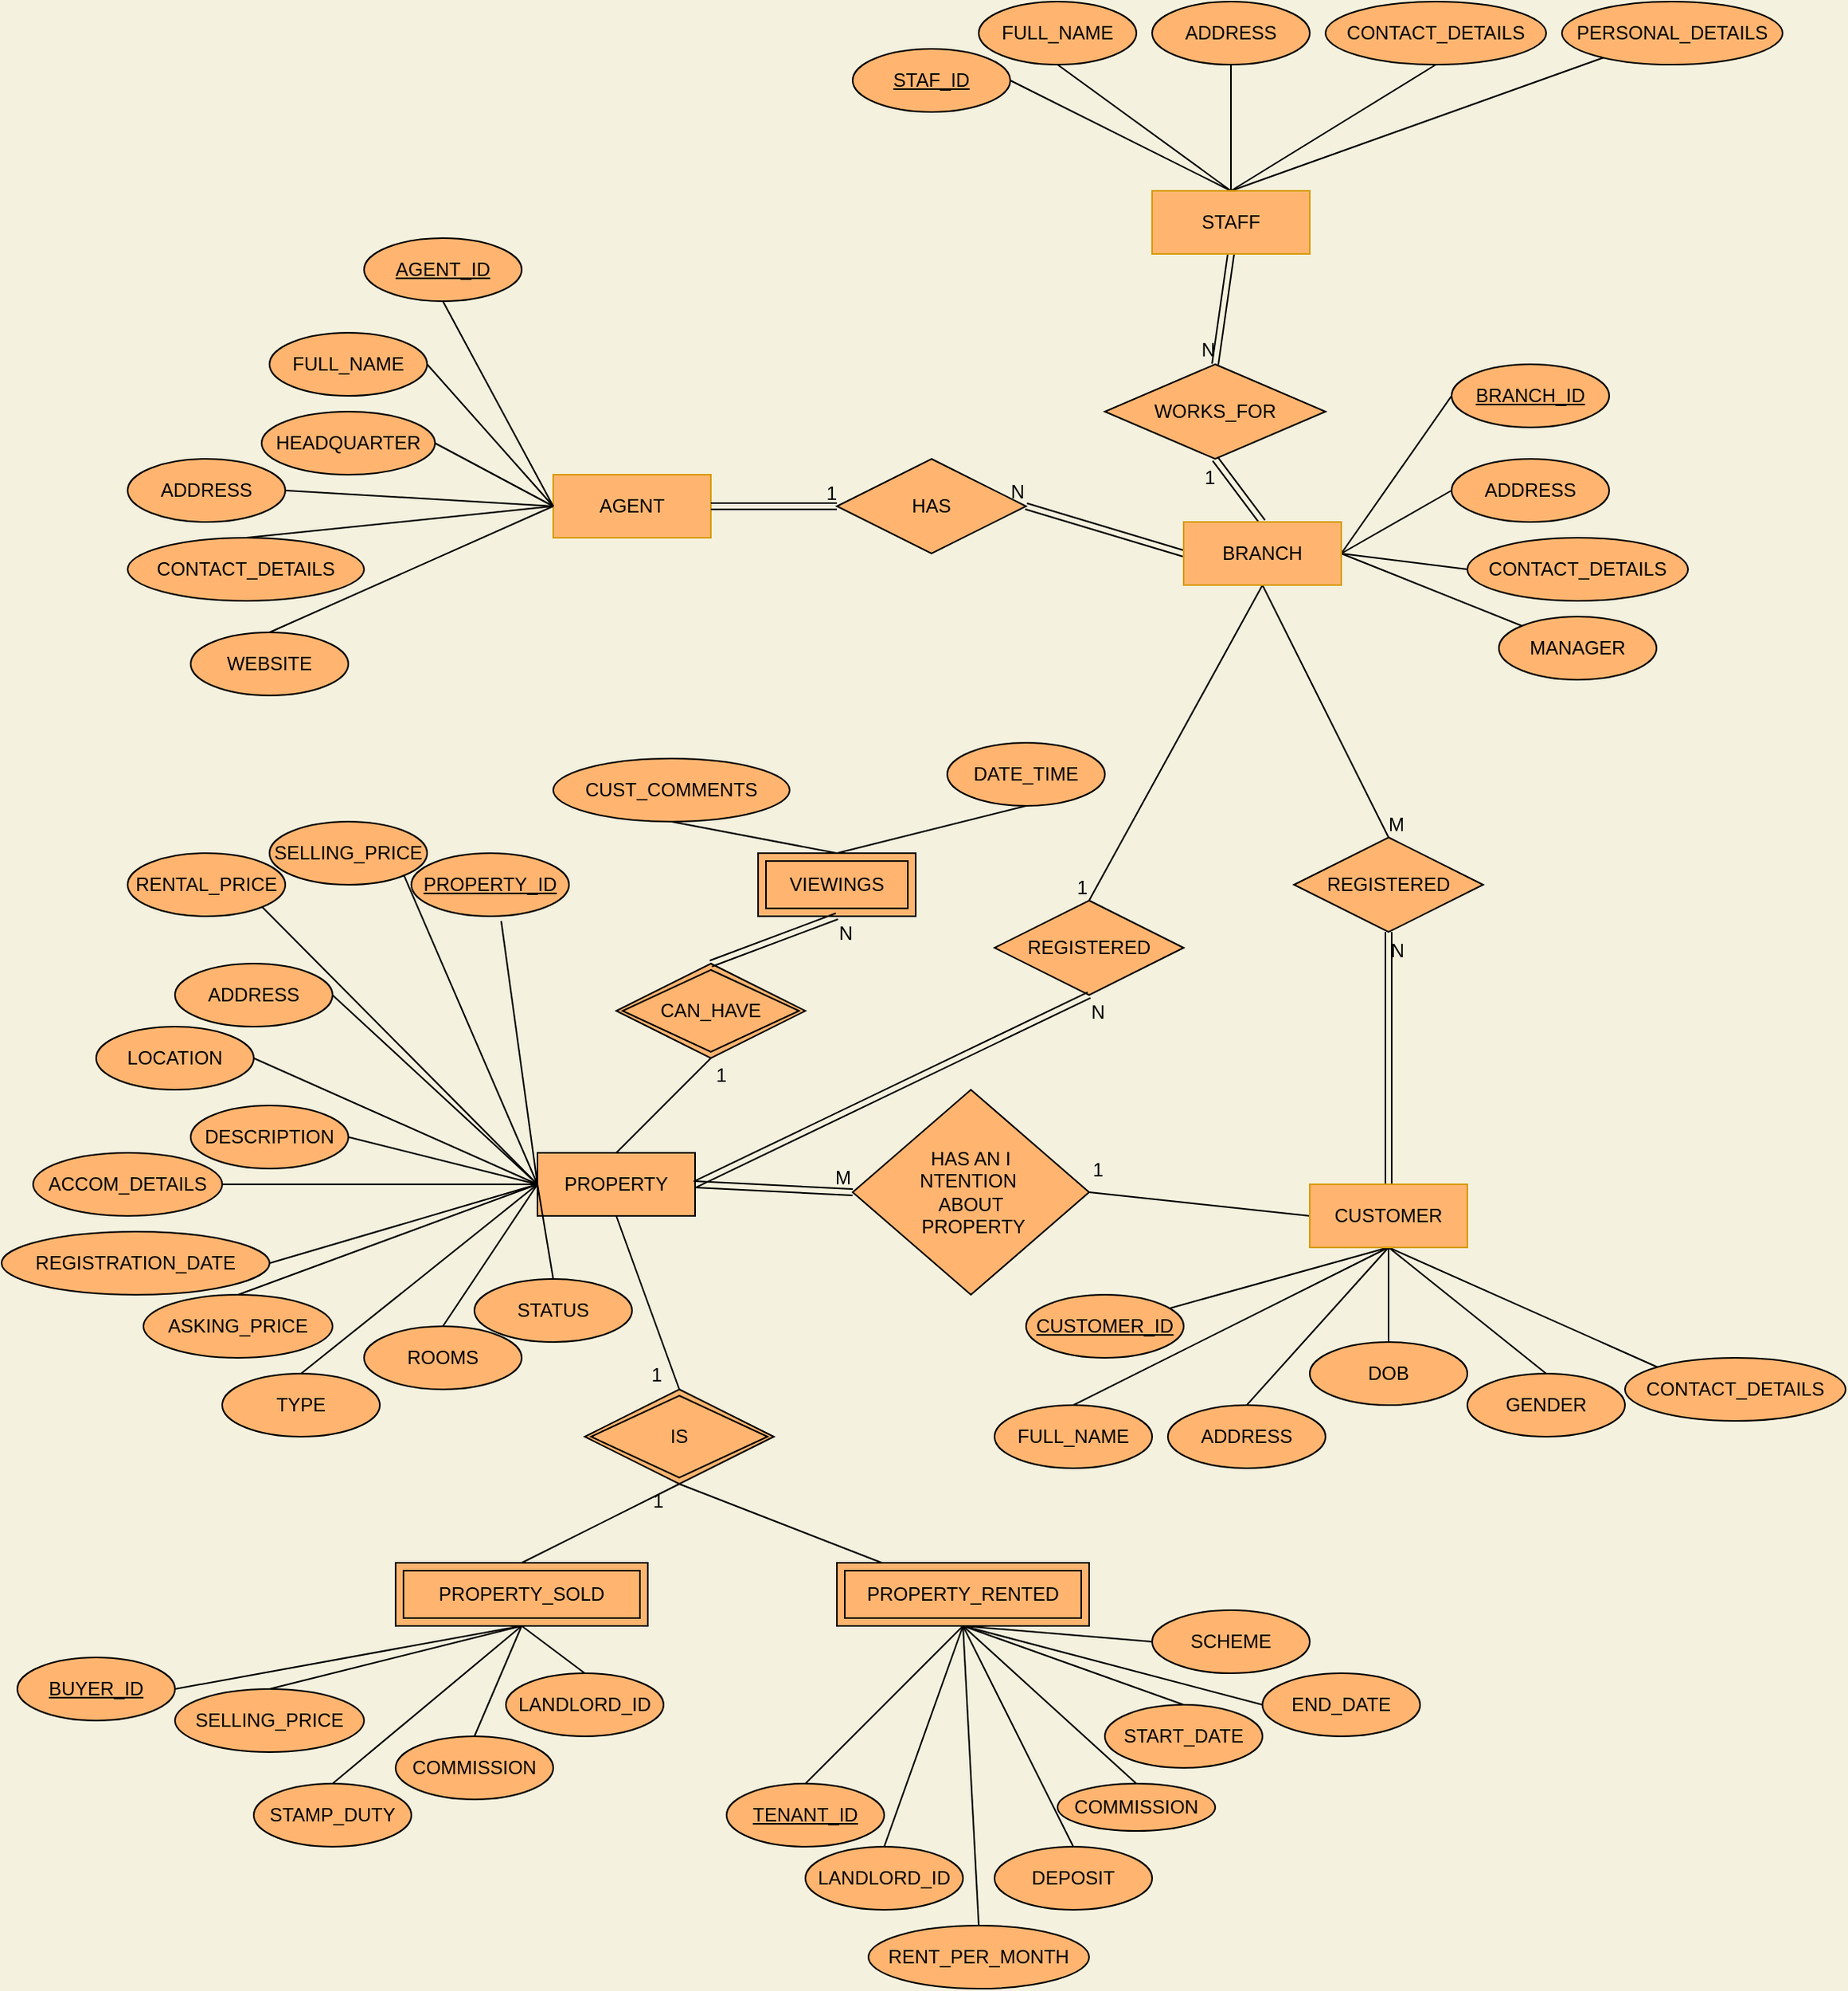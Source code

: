 <mxfile version="19.0.2" type="device" pages="2"><diagram id="R2lEEEUBdFMjLlhIrx00" name="ERD"><mxGraphModel dx="1586" dy="1010" grid="1" gridSize="10" guides="1" tooltips="1" connect="1" arrows="1" fold="1" page="0" pageScale="1" pageWidth="850" pageHeight="1100" background="#F4F1DE" math="0" shadow="0" extFonts="Permanent Marker^https://fonts.googleapis.com/css?family=Permanent+Marker"><root><mxCell id="0"/><mxCell id="1" parent="0"/><mxCell id="2vuXvVDCUD7t7DFpqcEI-2" value="AGENT" style="whiteSpace=wrap;html=1;align=center;fillColor=#FFB570;strokeColor=#d79b00;" parent="1" vertex="1"><mxGeometry x="310" y="80" width="100" height="40" as="geometry"/></mxCell><mxCell id="2vuXvVDCUD7t7DFpqcEI-5" value="AGENT_ID" style="ellipse;whiteSpace=wrap;html=1;align=center;fontStyle=4;fillColor=#FFB570;" parent="1" vertex="1"><mxGeometry x="190" y="-70" width="100" height="40" as="geometry"/></mxCell><mxCell id="2vuXvVDCUD7t7DFpqcEI-6" value="" style="endArrow=none;html=1;rounded=0;entryX=1;entryY=0.5;entryDx=0;entryDy=0;exitX=0;exitY=0.5;exitDx=0;exitDy=0;" parent="1" source="2vuXvVDCUD7t7DFpqcEI-2" target="2vuXvVDCUD7t7DFpqcEI-15" edge="1"><mxGeometry relative="1" as="geometry"><mxPoint x="300" y="250" as="sourcePoint"/><mxPoint x="460" y="390" as="targetPoint"/></mxGeometry></mxCell><mxCell id="2vuXvVDCUD7t7DFpqcEI-7" value="" style="endArrow=none;html=1;rounded=0;exitX=0;exitY=0.5;exitDx=0;exitDy=0;entryX=1;entryY=0.5;entryDx=0;entryDy=0;" parent="1" source="2vuXvVDCUD7t7DFpqcEI-2" target="2vuXvVDCUD7t7DFpqcEI-11" edge="1"><mxGeometry relative="1" as="geometry"><mxPoint x="210" y="310" as="sourcePoint"/><mxPoint x="300" y="270" as="targetPoint"/></mxGeometry></mxCell><mxCell id="2vuXvVDCUD7t7DFpqcEI-8" value="" style="endArrow=none;html=1;rounded=0;exitX=1;exitY=0.5;exitDx=0;exitDy=0;entryX=0;entryY=0.5;entryDx=0;entryDy=0;" parent="1" source="2vuXvVDCUD7t7DFpqcEI-12" target="2vuXvVDCUD7t7DFpqcEI-2" edge="1"><mxGeometry relative="1" as="geometry"><mxPoint x="200" y="250" as="sourcePoint"/><mxPoint x="340" y="200" as="targetPoint"/></mxGeometry></mxCell><mxCell id="2vuXvVDCUD7t7DFpqcEI-11" value="HEADQUARTER" style="ellipse;whiteSpace=wrap;html=1;align=center;fillColor=#FFB570;" parent="1" vertex="1"><mxGeometry x="125" y="40" width="110" height="40" as="geometry"/></mxCell><mxCell id="2vuXvVDCUD7t7DFpqcEI-12" value="FULL_NAME" style="ellipse;whiteSpace=wrap;html=1;align=center;fillColor=#FFB570;" parent="1" vertex="1"><mxGeometry x="130" y="-10" width="100" height="40" as="geometry"/></mxCell><mxCell id="2vuXvVDCUD7t7DFpqcEI-13" value="" style="endArrow=none;html=1;rounded=0;exitX=0.5;exitY=1;exitDx=0;exitDy=0;entryX=0;entryY=0.5;entryDx=0;entryDy=0;" parent="1" source="2vuXvVDCUD7t7DFpqcEI-5" target="2vuXvVDCUD7t7DFpqcEI-2" edge="1"><mxGeometry relative="1" as="geometry"><mxPoint x="280" y="170" as="sourcePoint"/><mxPoint x="300" y="250" as="targetPoint"/></mxGeometry></mxCell><mxCell id="2vuXvVDCUD7t7DFpqcEI-15" value="ADDRESS" style="ellipse;whiteSpace=wrap;html=1;align=center;fillColor=#FFB570;" parent="1" vertex="1"><mxGeometry x="40" y="70" width="100" height="40" as="geometry"/></mxCell><mxCell id="2vuXvVDCUD7t7DFpqcEI-16" value="WEBSITE" style="ellipse;whiteSpace=wrap;html=1;align=center;fillColor=#FFB570;" parent="1" vertex="1"><mxGeometry x="80" y="180" width="100" height="40" as="geometry"/></mxCell><mxCell id="2vuXvVDCUD7t7DFpqcEI-17" value="CONTACT_DETAILS" style="ellipse;whiteSpace=wrap;html=1;align=center;fillColor=#FFB570;" parent="1" vertex="1"><mxGeometry x="40" y="120" width="150" height="40" as="geometry"/></mxCell><mxCell id="2vuXvVDCUD7t7DFpqcEI-18" value="" style="endArrow=none;html=1;rounded=0;exitX=0;exitY=0.5;exitDx=0;exitDy=0;entryX=0.5;entryY=0;entryDx=0;entryDy=0;" parent="1" source="2vuXvVDCUD7t7DFpqcEI-2" target="2vuXvVDCUD7t7DFpqcEI-16" edge="1"><mxGeometry relative="1" as="geometry"><mxPoint x="370" y="290" as="sourcePoint"/><mxPoint x="530" y="290" as="targetPoint"/></mxGeometry></mxCell><mxCell id="2vuXvVDCUD7t7DFpqcEI-19" value="" style="endArrow=none;html=1;rounded=0;entryX=0;entryY=0.5;entryDx=0;entryDy=0;exitX=0.5;exitY=0;exitDx=0;exitDy=0;" parent="1" source="2vuXvVDCUD7t7DFpqcEI-17" target="2vuXvVDCUD7t7DFpqcEI-2" edge="1"><mxGeometry relative="1" as="geometry"><mxPoint x="210" y="369.5" as="sourcePoint"/><mxPoint x="370" y="369.5" as="targetPoint"/></mxGeometry></mxCell><mxCell id="2vuXvVDCUD7t7DFpqcEI-20" value="HAS" style="shape=rhombus;perimeter=rhombusPerimeter;whiteSpace=wrap;html=1;align=center;fillColor=#FFB570;" parent="1" vertex="1"><mxGeometry x="490" y="70" width="120" height="60" as="geometry"/></mxCell><mxCell id="2vuXvVDCUD7t7DFpqcEI-24" value="" style="shape=link;html=1;rounded=0;exitX=1;exitY=0.5;exitDx=0;exitDy=0;entryX=0;entryY=0.5;entryDx=0;entryDy=0;" parent="1" source="2vuXvVDCUD7t7DFpqcEI-2" target="2vuXvVDCUD7t7DFpqcEI-20" edge="1"><mxGeometry relative="1" as="geometry"><mxPoint x="490" y="290" as="sourcePoint"/><mxPoint x="650" y="290" as="targetPoint"/></mxGeometry></mxCell><mxCell id="2vuXvVDCUD7t7DFpqcEI-25" value="1" style="resizable=0;html=1;align=right;verticalAlign=bottom;fillColor=#FFB570;" parent="2vuXvVDCUD7t7DFpqcEI-24" connectable="0" vertex="1"><mxGeometry x="1" relative="1" as="geometry"/></mxCell><mxCell id="2vuXvVDCUD7t7DFpqcEI-26" value="" style="shape=link;html=1;rounded=0;exitX=0;exitY=0.5;exitDx=0;exitDy=0;entryX=1;entryY=0.5;entryDx=0;entryDy=0;" parent="1" target="2vuXvVDCUD7t7DFpqcEI-20" edge="1"><mxGeometry relative="1" as="geometry"><mxPoint x="710" y="130" as="sourcePoint"/><mxPoint x="540" y="150" as="targetPoint"/></mxGeometry></mxCell><mxCell id="2vuXvVDCUD7t7DFpqcEI-27" value="N" style="resizable=0;html=1;align=right;verticalAlign=bottom;fillColor=#FFB570;" parent="2vuXvVDCUD7t7DFpqcEI-26" connectable="0" vertex="1"><mxGeometry x="1" relative="1" as="geometry"/></mxCell><mxCell id="2vuXvVDCUD7t7DFpqcEI-28" value="" style="endArrow=none;html=1;rounded=0;exitX=1;exitY=0.5;exitDx=0;exitDy=0;" parent="1" target="2vuXvVDCUD7t7DFpqcEI-32" edge="1"><mxGeometry relative="1" as="geometry"><mxPoint x="810" y="130" as="sourcePoint"/><mxPoint x="870" y="330" as="targetPoint"/></mxGeometry></mxCell><mxCell id="2vuXvVDCUD7t7DFpqcEI-29" value="" style="endArrow=none;html=1;rounded=0;exitX=1;exitY=0.5;exitDx=0;exitDy=0;entryX=0;entryY=0.5;entryDx=0;entryDy=0;" parent="1" target="2vuXvVDCUD7t7DFpqcEI-33" edge="1"><mxGeometry relative="1" as="geometry"><mxPoint x="810" y="130" as="sourcePoint"/><mxPoint x="880" y="290" as="targetPoint"/></mxGeometry></mxCell><mxCell id="2vuXvVDCUD7t7DFpqcEI-30" value="" style="endArrow=none;html=1;rounded=0;entryX=0;entryY=0.5;entryDx=0;entryDy=0;exitX=1;exitY=0.5;exitDx=0;exitDy=0;" parent="1" target="2vuXvVDCUD7t7DFpqcEI-35" edge="1"><mxGeometry relative="1" as="geometry"><mxPoint x="810" y="130" as="sourcePoint"/><mxPoint x="900" y="250" as="targetPoint"/></mxGeometry></mxCell><mxCell id="2vuXvVDCUD7t7DFpqcEI-31" value="" style="endArrow=none;html=1;rounded=0;exitX=1;exitY=0.5;exitDx=0;exitDy=0;entryX=0;entryY=0.5;entryDx=0;entryDy=0;" parent="1" target="2vuXvVDCUD7t7DFpqcEI-34" edge="1"><mxGeometry relative="1" as="geometry"><mxPoint x="810" y="130" as="sourcePoint"/><mxPoint x="890" y="190" as="targetPoint"/></mxGeometry></mxCell><mxCell id="2vuXvVDCUD7t7DFpqcEI-32" value="MANAGER" style="ellipse;whiteSpace=wrap;html=1;align=center;fillColor=#FFB570;" parent="1" vertex="1"><mxGeometry x="910" y="170" width="100" height="40" as="geometry"/></mxCell><mxCell id="2vuXvVDCUD7t7DFpqcEI-33" value="CONTACT_DETAILS" style="ellipse;whiteSpace=wrap;html=1;align=center;fillColor=#FFB570;" parent="1" vertex="1"><mxGeometry x="890" y="120" width="140" height="40" as="geometry"/></mxCell><mxCell id="2vuXvVDCUD7t7DFpqcEI-34" value="&lt;u&gt;BRANCH_ID&lt;/u&gt;" style="ellipse;whiteSpace=wrap;html=1;align=center;fillColor=#FFB570;" parent="1" vertex="1"><mxGeometry x="880" y="10" width="100" height="40" as="geometry"/></mxCell><mxCell id="2vuXvVDCUD7t7DFpqcEI-35" value="ADDRESS" style="ellipse;whiteSpace=wrap;html=1;align=center;fillColor=#FFB570;" parent="1" vertex="1"><mxGeometry x="880" y="70" width="100" height="40" as="geometry"/></mxCell><mxCell id="2vuXvVDCUD7t7DFpqcEI-37" value="WORKS_FOR" style="shape=rhombus;perimeter=rhombusPerimeter;whiteSpace=wrap;html=1;align=center;fillColor=#FFB570;" parent="1" vertex="1"><mxGeometry x="660" y="10" width="140" height="60" as="geometry"/></mxCell><mxCell id="2vuXvVDCUD7t7DFpqcEI-40" value="" style="shape=link;html=1;rounded=0;exitX=0.5;exitY=1;exitDx=0;exitDy=0;entryX=0.5;entryY=0;entryDx=0;entryDy=0;" parent="1" target="2vuXvVDCUD7t7DFpqcEI-37" edge="1"><mxGeometry relative="1" as="geometry"><mxPoint x="740" y="-60" as="sourcePoint"/><mxPoint x="600" y="60" as="targetPoint"/></mxGeometry></mxCell><mxCell id="2vuXvVDCUD7t7DFpqcEI-41" value="N" style="resizable=0;html=1;align=right;verticalAlign=bottom;fillColor=#FFB570;" parent="2vuXvVDCUD7t7DFpqcEI-40" connectable="0" vertex="1"><mxGeometry x="1" relative="1" as="geometry"/></mxCell><mxCell id="2vuXvVDCUD7t7DFpqcEI-42" value="" style="shape=link;html=1;rounded=0;exitX=0.5;exitY=0;exitDx=0;exitDy=0;entryX=0.5;entryY=1;entryDx=0;entryDy=0;" parent="1" target="2vuXvVDCUD7t7DFpqcEI-37" edge="1"><mxGeometry relative="1" as="geometry"><mxPoint x="760" y="110" as="sourcePoint"/><mxPoint x="730" y="140" as="targetPoint"/></mxGeometry></mxCell><mxCell id="2vuXvVDCUD7t7DFpqcEI-43" value="1" style="resizable=0;html=1;align=right;verticalAlign=bottom;fillColor=#FFB570;" parent="2vuXvVDCUD7t7DFpqcEI-42" connectable="0" vertex="1"><mxGeometry x="1" relative="1" as="geometry"><mxPoint y="20" as="offset"/></mxGeometry></mxCell><mxCell id="2vuXvVDCUD7t7DFpqcEI-44" value="" style="endArrow=none;html=1;rounded=0;entryX=0.5;entryY=0;entryDx=0;entryDy=0;exitX=0.5;exitY=1;exitDx=0;exitDy=0;" parent="1" source="2vuXvVDCUD7t7DFpqcEI-49" edge="1"><mxGeometry relative="1" as="geometry"><mxPoint x="850" y="-100" as="sourcePoint"/><mxPoint x="740" y="-100" as="targetPoint"/></mxGeometry></mxCell><mxCell id="2vuXvVDCUD7t7DFpqcEI-45" value="" style="endArrow=none;html=1;rounded=0;entryX=0.5;entryY=0;entryDx=0;entryDy=0;exitX=0.5;exitY=1;exitDx=0;exitDy=0;" parent="1" source="2vuXvVDCUD7t7DFpqcEI-50" edge="1"><mxGeometry relative="1" as="geometry"><mxPoint x="700" y="-110" as="sourcePoint"/><mxPoint x="740" y="-100" as="targetPoint"/></mxGeometry></mxCell><mxCell id="2vuXvVDCUD7t7DFpqcEI-46" value="" style="endArrow=none;html=1;rounded=0;entryX=0.5;entryY=0;entryDx=0;entryDy=0;exitX=0.5;exitY=1;exitDx=0;exitDy=0;" parent="1" source="2vuXvVDCUD7t7DFpqcEI-51" edge="1"><mxGeometry relative="1" as="geometry"><mxPoint x="610" y="-110" as="sourcePoint"/><mxPoint x="740" y="-100" as="targetPoint"/></mxGeometry></mxCell><mxCell id="2vuXvVDCUD7t7DFpqcEI-47" value="" style="endArrow=none;html=1;rounded=0;entryX=0.5;entryY=0;entryDx=0;entryDy=0;exitX=1;exitY=0.5;exitDx=0;exitDy=0;" parent="1" source="2vuXvVDCUD7t7DFpqcEI-48" edge="1"><mxGeometry relative="1" as="geometry"><mxPoint x="560" y="-60" as="sourcePoint"/><mxPoint x="740" y="-100" as="targetPoint"/></mxGeometry></mxCell><mxCell id="2vuXvVDCUD7t7DFpqcEI-48" value="STAF_ID" style="ellipse;whiteSpace=wrap;html=1;align=center;fontStyle=4;fillColor=#FFB570;" parent="1" vertex="1"><mxGeometry x="500" y="-190" width="100" height="40" as="geometry"/></mxCell><mxCell id="2vuXvVDCUD7t7DFpqcEI-49" value="CONTACT_DETAILS" style="ellipse;whiteSpace=wrap;html=1;align=center;fillColor=#FFB570;" parent="1" vertex="1"><mxGeometry x="800" y="-220" width="140" height="40" as="geometry"/></mxCell><mxCell id="2vuXvVDCUD7t7DFpqcEI-50" value="ADDRESS" style="ellipse;whiteSpace=wrap;html=1;align=center;fillColor=#FFB570;" parent="1" vertex="1"><mxGeometry x="690" y="-220" width="100" height="40" as="geometry"/></mxCell><mxCell id="2vuXvVDCUD7t7DFpqcEI-51" value="FULL_NAME" style="ellipse;whiteSpace=wrap;html=1;align=center;fillColor=#FFB570;" parent="1" vertex="1"><mxGeometry x="580" y="-220" width="100" height="40" as="geometry"/></mxCell><mxCell id="2vuXvVDCUD7t7DFpqcEI-52" value="" style="endArrow=none;html=1;rounded=0;exitX=0.5;exitY=0;exitDx=0;exitDy=0;" parent="1" target="2vuXvVDCUD7t7DFpqcEI-53" edge="1"><mxGeometry relative="1" as="geometry"><mxPoint x="740" y="-100" as="sourcePoint"/><mxPoint x="890" y="-100" as="targetPoint"/></mxGeometry></mxCell><mxCell id="2vuXvVDCUD7t7DFpqcEI-53" value="PERSONAL_DETAILS" style="ellipse;whiteSpace=wrap;html=1;align=center;fillColor=#FFB570;" parent="1" vertex="1"><mxGeometry x="950" y="-220" width="140" height="40" as="geometry"/></mxCell><mxCell id="2vuXvVDCUD7t7DFpqcEI-54" value="REGISTERED" style="shape=rhombus;perimeter=rhombusPerimeter;whiteSpace=wrap;html=1;align=center;fillColor=#FFB570;" parent="1" vertex="1"><mxGeometry x="780" y="310" width="120" height="60" as="geometry"/></mxCell><mxCell id="2vuXvVDCUD7t7DFpqcEI-55" value="" style="shape=link;html=1;rounded=0;entryX=0.5;entryY=1;entryDx=0;entryDy=0;exitX=0.5;exitY=0;exitDx=0;exitDy=0;" parent="1" source="C3PnO1GM-_eYSA6MJCNO-1" target="2vuXvVDCUD7t7DFpqcEI-54" edge="1"><mxGeometry relative="1" as="geometry"><mxPoint x="810" y="550" as="sourcePoint"/><mxPoint x="650" y="320" as="targetPoint"/></mxGeometry></mxCell><mxCell id="2vuXvVDCUD7t7DFpqcEI-56" value="N" style="resizable=0;html=1;align=right;verticalAlign=bottom;fillColor=#FFB570;" parent="2vuXvVDCUD7t7DFpqcEI-55" connectable="0" vertex="1"><mxGeometry x="1" relative="1" as="geometry"><mxPoint x="10" y="20" as="offset"/></mxGeometry></mxCell><mxCell id="2vuXvVDCUD7t7DFpqcEI-62" value="" style="endArrow=none;html=1;rounded=0;exitX=0.5;exitY=1;exitDx=0;exitDy=0;entryX=0.5;entryY=0;entryDx=0;entryDy=0;" parent="1" target="2vuXvVDCUD7t7DFpqcEI-54" edge="1"><mxGeometry relative="1" as="geometry"><mxPoint x="760" y="150" as="sourcePoint"/><mxPoint x="800" y="380" as="targetPoint"/></mxGeometry></mxCell><mxCell id="2vuXvVDCUD7t7DFpqcEI-63" value="M" style="resizable=0;html=1;align=right;verticalAlign=bottom;fillColor=#FFB570;" parent="2vuXvVDCUD7t7DFpqcEI-62" connectable="0" vertex="1"><mxGeometry x="1" relative="1" as="geometry"><mxPoint x="10" as="offset"/></mxGeometry></mxCell><mxCell id="2vuXvVDCUD7t7DFpqcEI-64" value="" style="endArrow=none;html=1;rounded=0;exitX=0.5;exitY=1;exitDx=0;exitDy=0;" parent="1" source="C3PnO1GM-_eYSA6MJCNO-1" target="2vuXvVDCUD7t7DFpqcEI-70" edge="1"><mxGeometry relative="1" as="geometry"><mxPoint x="810" y="590" as="sourcePoint"/><mxPoint x="670" y="510" as="targetPoint"/></mxGeometry></mxCell><mxCell id="2vuXvVDCUD7t7DFpqcEI-65" value="" style="endArrow=none;html=1;rounded=0;exitX=0.5;exitY=1;exitDx=0;exitDy=0;entryX=0.5;entryY=0;entryDx=0;entryDy=0;" parent="1" source="C3PnO1GM-_eYSA6MJCNO-1" target="2vuXvVDCUD7t7DFpqcEI-71" edge="1"><mxGeometry relative="1" as="geometry"><mxPoint x="810" y="590" as="sourcePoint"/><mxPoint x="330" y="530" as="targetPoint"/></mxGeometry></mxCell><mxCell id="2vuXvVDCUD7t7DFpqcEI-66" value="" style="endArrow=none;html=1;rounded=0;exitX=0.5;exitY=1;exitDx=0;exitDy=0;entryX=0;entryY=0;entryDx=0;entryDy=0;" parent="1" source="C3PnO1GM-_eYSA6MJCNO-1" target="2vuXvVDCUD7t7DFpqcEI-75" edge="1"><mxGeometry relative="1" as="geometry"><mxPoint x="810" y="590" as="sourcePoint"/><mxPoint x="640" y="520" as="targetPoint"/></mxGeometry></mxCell><mxCell id="2vuXvVDCUD7t7DFpqcEI-67" value="" style="endArrow=none;html=1;rounded=0;exitX=0.5;exitY=1;exitDx=0;exitDy=0;entryX=0.5;entryY=0;entryDx=0;entryDy=0;" parent="1" source="C3PnO1GM-_eYSA6MJCNO-1" target="2vuXvVDCUD7t7DFpqcEI-74" edge="1"><mxGeometry relative="1" as="geometry"><mxPoint x="810" y="590" as="sourcePoint"/><mxPoint x="550" y="540" as="targetPoint"/></mxGeometry></mxCell><mxCell id="2vuXvVDCUD7t7DFpqcEI-68" value="" style="endArrow=none;html=1;rounded=0;exitX=0.5;exitY=1;exitDx=0;exitDy=0;entryX=0.5;entryY=0;entryDx=0;entryDy=0;" parent="1" source="C3PnO1GM-_eYSA6MJCNO-1" target="2vuXvVDCUD7t7DFpqcEI-76" edge="1"><mxGeometry relative="1" as="geometry"><mxPoint x="810" y="590" as="sourcePoint"/><mxPoint x="500" y="550" as="targetPoint"/></mxGeometry></mxCell><mxCell id="2vuXvVDCUD7t7DFpqcEI-69" value="" style="endArrow=none;html=1;rounded=0;entryX=0.5;entryY=1;entryDx=0;entryDy=0;exitX=0.5;exitY=0;exitDx=0;exitDy=0;" parent="1" source="2vuXvVDCUD7t7DFpqcEI-77" target="C3PnO1GM-_eYSA6MJCNO-1" edge="1"><mxGeometry relative="1" as="geometry"><mxPoint x="395" y="550" as="sourcePoint"/><mxPoint x="810" y="590" as="targetPoint"/></mxGeometry></mxCell><mxCell id="2vuXvVDCUD7t7DFpqcEI-70" value="CUSTOMER_ID" style="ellipse;whiteSpace=wrap;html=1;align=center;fontStyle=4;fillColor=#FFB570;" parent="1" vertex="1"><mxGeometry x="610" y="600" width="100" height="40" as="geometry"/></mxCell><mxCell id="2vuXvVDCUD7t7DFpqcEI-71" value="FULL_NAME" style="ellipse;whiteSpace=wrap;html=1;align=center;fillColor=#FFB570;" parent="1" vertex="1"><mxGeometry x="590" y="670" width="100" height="40" as="geometry"/></mxCell><mxCell id="2vuXvVDCUD7t7DFpqcEI-74" value="GENDER" style="ellipse;whiteSpace=wrap;html=1;align=center;fillColor=#FFB570;" parent="1" vertex="1"><mxGeometry x="890" y="650" width="100" height="40" as="geometry"/></mxCell><mxCell id="2vuXvVDCUD7t7DFpqcEI-75" value="CONTACT_DETAILS" style="ellipse;whiteSpace=wrap;html=1;align=center;fillColor=#FFB570;" parent="1" vertex="1"><mxGeometry x="990" y="640" width="140" height="40" as="geometry"/></mxCell><mxCell id="2vuXvVDCUD7t7DFpqcEI-76" value="DOB" style="ellipse;whiteSpace=wrap;html=1;align=center;fillColor=#FFB570;" parent="1" vertex="1"><mxGeometry x="790" y="630" width="100" height="40" as="geometry"/></mxCell><mxCell id="2vuXvVDCUD7t7DFpqcEI-77" value="ADDRESS" style="ellipse;whiteSpace=wrap;html=1;align=center;fillColor=#FFB570;" parent="1" vertex="1"><mxGeometry x="700" y="670" width="100" height="40" as="geometry"/></mxCell><mxCell id="2vuXvVDCUD7t7DFpqcEI-101" value="HAS AN I&lt;br&gt;NTENTION&amp;nbsp;&lt;br&gt;ABOUT&lt;br&gt;&amp;nbsp;PROPERTY" style="shape=rhombus;perimeter=rhombusPerimeter;whiteSpace=wrap;html=1;align=center;fillColor=#FFB570;direction=east;" parent="1" vertex="1"><mxGeometry x="500" y="470" width="150" height="130" as="geometry"/></mxCell><mxCell id="2vuXvVDCUD7t7DFpqcEI-102" value="" style="endArrow=none;html=1;rounded=0;entryX=1;entryY=0.5;entryDx=0;entryDy=0;exitX=0;exitY=0.5;exitDx=0;exitDy=0;" parent="1" source="C3PnO1GM-_eYSA6MJCNO-1" target="2vuXvVDCUD7t7DFpqcEI-101" edge="1"><mxGeometry relative="1" as="geometry"><mxPoint x="760" y="570" as="sourcePoint"/><mxPoint x="570" y="450" as="targetPoint"/></mxGeometry></mxCell><mxCell id="2vuXvVDCUD7t7DFpqcEI-103" value="1" style="resizable=0;html=1;align=right;verticalAlign=bottom;fillColor=#FFB570;" parent="2vuXvVDCUD7t7DFpqcEI-102" connectable="0" vertex="1"><mxGeometry x="1" relative="1" as="geometry"><mxPoint x="10" y="-5" as="offset"/></mxGeometry></mxCell><mxCell id="2vuXvVDCUD7t7DFpqcEI-108" value="PROPERTY" style="whiteSpace=wrap;html=1;align=center;fillColor=#FFB570;" parent="1" vertex="1"><mxGeometry x="300" y="510" width="100" height="40" as="geometry"/></mxCell><mxCell id="2vuXvVDCUD7t7DFpqcEI-109" value="" style="shape=link;html=1;rounded=0;exitX=1;exitY=0.5;exitDx=0;exitDy=0;entryX=0;entryY=0.5;entryDx=0;entryDy=0;" parent="1" source="2vuXvVDCUD7t7DFpqcEI-108" target="2vuXvVDCUD7t7DFpqcEI-101" edge="1"><mxGeometry relative="1" as="geometry"><mxPoint x="410" y="450" as="sourcePoint"/><mxPoint x="570" y="450" as="targetPoint"/></mxGeometry></mxCell><mxCell id="2vuXvVDCUD7t7DFpqcEI-110" value="M" style="resizable=0;html=1;align=right;verticalAlign=bottom;fillColor=#FFB570;" parent="2vuXvVDCUD7t7DFpqcEI-109" connectable="0" vertex="1"><mxGeometry x="1" relative="1" as="geometry"/></mxCell><mxCell id="2vuXvVDCUD7t7DFpqcEI-111" value="PROPERTY_ID" style="ellipse;whiteSpace=wrap;html=1;align=center;fontStyle=4;fillColor=#FFB570;" parent="1" vertex="1"><mxGeometry x="220" y="320" width="100" height="40" as="geometry"/></mxCell><mxCell id="2vuXvVDCUD7t7DFpqcEI-112" value="TYPE" style="ellipse;whiteSpace=wrap;html=1;align=center;fillColor=#FFB570;" parent="1" vertex="1"><mxGeometry x="100" y="650" width="100" height="40" as="geometry"/></mxCell><mxCell id="2vuXvVDCUD7t7DFpqcEI-113" value="ADDRESS" style="ellipse;whiteSpace=wrap;html=1;align=center;fillColor=#FFB570;" parent="1" vertex="1"><mxGeometry x="70" y="390" width="100" height="40" as="geometry"/></mxCell><mxCell id="2vuXvVDCUD7t7DFpqcEI-114" value="ASKING_PRICE" style="ellipse;whiteSpace=wrap;html=1;align=center;fillColor=#FFB570;" parent="1" vertex="1"><mxGeometry x="50" y="600" width="120" height="40" as="geometry"/></mxCell><mxCell id="2vuXvVDCUD7t7DFpqcEI-115" value="REGISTRATION_DATE" style="ellipse;whiteSpace=wrap;html=1;align=center;fillColor=#FFB570;" parent="1" vertex="1"><mxGeometry x="-40" y="560" width="170" height="40" as="geometry"/></mxCell><mxCell id="2vuXvVDCUD7t7DFpqcEI-116" value="ACCOM_DETAILS" style="ellipse;whiteSpace=wrap;html=1;align=center;fillColor=#FFB570;" parent="1" vertex="1"><mxGeometry x="-20" y="510" width="120" height="40" as="geometry"/></mxCell><mxCell id="2vuXvVDCUD7t7DFpqcEI-117" value="DESCRIPTION" style="ellipse;whiteSpace=wrap;html=1;align=center;fillColor=#FFB570;" parent="1" vertex="1"><mxGeometry x="80" y="480" width="100" height="40" as="geometry"/></mxCell><mxCell id="2vuXvVDCUD7t7DFpqcEI-118" value="LOCATION" style="ellipse;whiteSpace=wrap;html=1;align=center;fillColor=#FFB570;" parent="1" vertex="1"><mxGeometry x="20" y="430" width="100" height="40" as="geometry"/></mxCell><mxCell id="2vuXvVDCUD7t7DFpqcEI-119" value="" style="endArrow=none;html=1;rounded=0;exitX=0.5;exitY=0;exitDx=0;exitDy=0;entryX=0;entryY=0.5;entryDx=0;entryDy=0;" parent="1" source="2vuXvVDCUD7t7DFpqcEI-114" target="2vuXvVDCUD7t7DFpqcEI-108" edge="1"><mxGeometry relative="1" as="geometry"><mxPoint x="410" y="450" as="sourcePoint"/><mxPoint x="570" y="450" as="targetPoint"/></mxGeometry></mxCell><mxCell id="2vuXvVDCUD7t7DFpqcEI-120" value="" style="endArrow=none;html=1;rounded=0;exitX=0.5;exitY=0;exitDx=0;exitDy=0;entryX=0;entryY=0.5;entryDx=0;entryDy=0;" parent="1" source="2vuXvVDCUD7t7DFpqcEI-112" target="2vuXvVDCUD7t7DFpqcEI-108" edge="1"><mxGeometry relative="1" as="geometry"><mxPoint x="410" y="450" as="sourcePoint"/><mxPoint x="570" y="450" as="targetPoint"/></mxGeometry></mxCell><mxCell id="2vuXvVDCUD7t7DFpqcEI-121" value="" style="endArrow=none;html=1;rounded=0;exitX=1;exitY=0.5;exitDx=0;exitDy=0;entryX=0;entryY=0.5;entryDx=0;entryDy=0;" parent="1" source="2vuXvVDCUD7t7DFpqcEI-115" target="2vuXvVDCUD7t7DFpqcEI-108" edge="1"><mxGeometry relative="1" as="geometry"><mxPoint x="410" y="450" as="sourcePoint"/><mxPoint x="570" y="450" as="targetPoint"/></mxGeometry></mxCell><mxCell id="2vuXvVDCUD7t7DFpqcEI-122" value="" style="endArrow=none;html=1;rounded=0;exitX=1;exitY=0.5;exitDx=0;exitDy=0;entryX=0;entryY=0.5;entryDx=0;entryDy=0;" parent="1" source="2vuXvVDCUD7t7DFpqcEI-116" target="2vuXvVDCUD7t7DFpqcEI-108" edge="1"><mxGeometry relative="1" as="geometry"><mxPoint x="410" y="450" as="sourcePoint"/><mxPoint x="570" y="450" as="targetPoint"/></mxGeometry></mxCell><mxCell id="2vuXvVDCUD7t7DFpqcEI-123" value="" style="endArrow=none;html=1;rounded=0;exitX=1;exitY=0.5;exitDx=0;exitDy=0;entryX=0;entryY=0.5;entryDx=0;entryDy=0;" parent="1" source="2vuXvVDCUD7t7DFpqcEI-117" target="2vuXvVDCUD7t7DFpqcEI-108" edge="1"><mxGeometry relative="1" as="geometry"><mxPoint x="410" y="450" as="sourcePoint"/><mxPoint x="570" y="450" as="targetPoint"/></mxGeometry></mxCell><mxCell id="2vuXvVDCUD7t7DFpqcEI-124" value="" style="endArrow=none;html=1;rounded=0;exitX=1;exitY=0.5;exitDx=0;exitDy=0;entryX=0;entryY=0.5;entryDx=0;entryDy=0;" parent="1" source="2vuXvVDCUD7t7DFpqcEI-118" target="2vuXvVDCUD7t7DFpqcEI-108" edge="1"><mxGeometry relative="1" as="geometry"><mxPoint x="410" y="450" as="sourcePoint"/><mxPoint x="570" y="450" as="targetPoint"/></mxGeometry></mxCell><mxCell id="2vuXvVDCUD7t7DFpqcEI-125" value="" style="endArrow=none;html=1;rounded=0;exitX=1;exitY=0.5;exitDx=0;exitDy=0;entryX=0;entryY=0.5;entryDx=0;entryDy=0;" parent="1" source="2vuXvVDCUD7t7DFpqcEI-113" target="2vuXvVDCUD7t7DFpqcEI-108" edge="1"><mxGeometry relative="1" as="geometry"><mxPoint x="410" y="450" as="sourcePoint"/><mxPoint x="570" y="450" as="targetPoint"/></mxGeometry></mxCell><mxCell id="2vuXvVDCUD7t7DFpqcEI-126" value="" style="endArrow=none;html=1;rounded=0;exitX=0.57;exitY=1.075;exitDx=0;exitDy=0;exitPerimeter=0;entryX=0;entryY=0.5;entryDx=0;entryDy=0;" parent="1" source="2vuXvVDCUD7t7DFpqcEI-111" target="2vuXvVDCUD7t7DFpqcEI-108" edge="1"><mxGeometry relative="1" as="geometry"><mxPoint x="410" y="450" as="sourcePoint"/><mxPoint x="570" y="450" as="targetPoint"/></mxGeometry></mxCell><mxCell id="2vuXvVDCUD7t7DFpqcEI-127" value="ROOMS" style="ellipse;whiteSpace=wrap;html=1;align=center;fillColor=#FFB570;" parent="1" vertex="1"><mxGeometry x="190" y="620" width="100" height="40" as="geometry"/></mxCell><mxCell id="2vuXvVDCUD7t7DFpqcEI-128" value="" style="endArrow=none;html=1;rounded=0;exitX=0;exitY=0.5;exitDx=0;exitDy=0;entryX=0.5;entryY=0;entryDx=0;entryDy=0;" parent="1" source="2vuXvVDCUD7t7DFpqcEI-108" target="2vuXvVDCUD7t7DFpqcEI-127" edge="1"><mxGeometry relative="1" as="geometry"><mxPoint x="410" y="450" as="sourcePoint"/><mxPoint x="570" y="450" as="targetPoint"/></mxGeometry></mxCell><mxCell id="2vuXvVDCUD7t7DFpqcEI-131" value="REGISTERED" style="shape=rhombus;perimeter=rhombusPerimeter;whiteSpace=wrap;html=1;align=center;fillColor=#FFB570;" parent="1" vertex="1"><mxGeometry x="590" y="350" width="120" height="60" as="geometry"/></mxCell><mxCell id="2vuXvVDCUD7t7DFpqcEI-134" value="" style="shape=link;html=1;rounded=0;entryX=0.5;entryY=1;entryDx=0;entryDy=0;exitX=1;exitY=0.5;exitDx=0;exitDy=0;" parent="1" source="2vuXvVDCUD7t7DFpqcEI-108" target="2vuXvVDCUD7t7DFpqcEI-131" edge="1"><mxGeometry relative="1" as="geometry"><mxPoint x="390" y="530" as="sourcePoint"/><mxPoint x="570" y="450" as="targetPoint"/></mxGeometry></mxCell><mxCell id="2vuXvVDCUD7t7DFpqcEI-135" value="N" style="resizable=0;html=1;align=right;verticalAlign=bottom;fillColor=#FFB570;" parent="2vuXvVDCUD7t7DFpqcEI-134" connectable="0" vertex="1"><mxGeometry x="1" relative="1" as="geometry"><mxPoint x="10" y="20" as="offset"/></mxGeometry></mxCell><mxCell id="2vuXvVDCUD7t7DFpqcEI-136" value="" style="endArrow=none;html=1;rounded=0;entryX=0.5;entryY=0;entryDx=0;entryDy=0;exitX=0.5;exitY=1;exitDx=0;exitDy=0;" parent="1" target="2vuXvVDCUD7t7DFpqcEI-131" edge="1"><mxGeometry relative="1" as="geometry"><mxPoint x="760" y="150" as="sourcePoint"/><mxPoint x="570" y="450" as="targetPoint"/></mxGeometry></mxCell><mxCell id="2vuXvVDCUD7t7DFpqcEI-137" value="1" style="resizable=0;html=1;align=right;verticalAlign=bottom;fillColor=#FFB570;" parent="2vuXvVDCUD7t7DFpqcEI-136" connectable="0" vertex="1"><mxGeometry x="1" relative="1" as="geometry"/></mxCell><mxCell id="2vuXvVDCUD7t7DFpqcEI-140" value="IS" style="shape=rhombus;double=1;perimeter=rhombusPerimeter;whiteSpace=wrap;html=1;align=center;fillColor=#FFB570;" parent="1" vertex="1"><mxGeometry x="330" y="660" width="120" height="60" as="geometry"/></mxCell><mxCell id="2vuXvVDCUD7t7DFpqcEI-141" value="" style="endArrow=none;html=1;rounded=0;entryX=0.5;entryY=1;entryDx=0;entryDy=0;exitX=0.5;exitY=0;exitDx=0;exitDy=0;" parent="1" source="2vuXvVDCUD7t7DFpqcEI-145" target="2vuXvVDCUD7t7DFpqcEI-140" edge="1"><mxGeometry relative="1" as="geometry"><mxPoint x="210" y="830" as="sourcePoint"/><mxPoint x="210" y="820" as="targetPoint"/></mxGeometry></mxCell><mxCell id="2vuXvVDCUD7t7DFpqcEI-142" value="1" style="resizable=0;html=1;align=right;verticalAlign=bottom;fillColor=#FFB570;" parent="2vuXvVDCUD7t7DFpqcEI-141" connectable="0" vertex="1"><mxGeometry x="1" relative="1" as="geometry"><mxPoint x="-10" y="20" as="offset"/></mxGeometry></mxCell><mxCell id="2vuXvVDCUD7t7DFpqcEI-143" value="" style="endArrow=none;html=1;rounded=0;exitX=0.5;exitY=1;exitDx=0;exitDy=0;" parent="1" source="2vuXvVDCUD7t7DFpqcEI-140" target="2vuXvVDCUD7t7DFpqcEI-144" edge="1"><mxGeometry relative="1" as="geometry"><mxPoint x="290" y="590" as="sourcePoint"/><mxPoint x="400" y="830" as="targetPoint"/></mxGeometry></mxCell><mxCell id="2vuXvVDCUD7t7DFpqcEI-144" value="PROPERTY_RENTED" style="shape=ext;margin=3;double=1;whiteSpace=wrap;html=1;align=center;fillColor=#FFB570;" parent="1" vertex="1"><mxGeometry x="490" y="770" width="160" height="40" as="geometry"/></mxCell><mxCell id="2vuXvVDCUD7t7DFpqcEI-145" value="PROPERTY_SOLD" style="shape=ext;margin=3;double=1;whiteSpace=wrap;html=1;align=center;fillColor=#FFB570;" parent="1" vertex="1"><mxGeometry x="210" y="770" width="160" height="40" as="geometry"/></mxCell><mxCell id="2vuXvVDCUD7t7DFpqcEI-148" value="" style="endArrow=none;html=1;rounded=0;exitX=0.5;exitY=1;exitDx=0;exitDy=0;entryX=0.5;entryY=0;entryDx=0;entryDy=0;" parent="1" source="2vuXvVDCUD7t7DFpqcEI-108" target="2vuXvVDCUD7t7DFpqcEI-140" edge="1"><mxGeometry relative="1" as="geometry"><mxPoint x="290" y="660" as="sourcePoint"/><mxPoint x="450" y="660" as="targetPoint"/></mxGeometry></mxCell><mxCell id="2vuXvVDCUD7t7DFpqcEI-149" value="1" style="resizable=0;html=1;align=right;verticalAlign=bottom;fillColor=#FFB570;" parent="2vuXvVDCUD7t7DFpqcEI-148" connectable="0" vertex="1"><mxGeometry x="1" relative="1" as="geometry"><mxPoint x="-10" as="offset"/></mxGeometry></mxCell><mxCell id="2vuXvVDCUD7t7DFpqcEI-150" value="SELLING_PRICE" style="ellipse;whiteSpace=wrap;html=1;align=center;fillColor=#FFB570;" parent="1" vertex="1"><mxGeometry x="70" y="850" width="120" height="40" as="geometry"/></mxCell><mxCell id="2vuXvVDCUD7t7DFpqcEI-151" value="&lt;u&gt;BUYER_ID&lt;/u&gt;" style="ellipse;whiteSpace=wrap;html=1;align=center;fillColor=#FFB570;" parent="1" vertex="1"><mxGeometry x="-30" y="830" width="100" height="40" as="geometry"/></mxCell><mxCell id="2vuXvVDCUD7t7DFpqcEI-152" value="COMMISSION" style="ellipse;whiteSpace=wrap;html=1;align=center;fillColor=#FFB570;" parent="1" vertex="1"><mxGeometry x="210" y="880" width="100" height="40" as="geometry"/></mxCell><mxCell id="2vuXvVDCUD7t7DFpqcEI-153" value="STAMP_DUTY" style="ellipse;whiteSpace=wrap;html=1;align=center;fillColor=#FFB570;" parent="1" vertex="1"><mxGeometry x="120" y="910" width="100" height="40" as="geometry"/></mxCell><mxCell id="2vuXvVDCUD7t7DFpqcEI-154" value="" style="endArrow=none;html=1;rounded=0;exitX=0.5;exitY=1;exitDx=0;exitDy=0;entryX=0.5;entryY=0;entryDx=0;entryDy=0;" parent="1" source="2vuXvVDCUD7t7DFpqcEI-145" target="2vuXvVDCUD7t7DFpqcEI-152" edge="1"><mxGeometry relative="1" as="geometry"><mxPoint x="290" y="720" as="sourcePoint"/><mxPoint x="450" y="720" as="targetPoint"/></mxGeometry></mxCell><mxCell id="2vuXvVDCUD7t7DFpqcEI-155" value="" style="endArrow=none;html=1;rounded=0;exitX=0.5;exitY=1;exitDx=0;exitDy=0;entryX=0.5;entryY=0;entryDx=0;entryDy=0;" parent="1" source="2vuXvVDCUD7t7DFpqcEI-145" target="2vuXvVDCUD7t7DFpqcEI-153" edge="1"><mxGeometry relative="1" as="geometry"><mxPoint x="290" y="720" as="sourcePoint"/><mxPoint x="450" y="720" as="targetPoint"/></mxGeometry></mxCell><mxCell id="2vuXvVDCUD7t7DFpqcEI-156" value="" style="endArrow=none;html=1;rounded=0;exitX=0.5;exitY=1;exitDx=0;exitDy=0;entryX=0.5;entryY=0;entryDx=0;entryDy=0;" parent="1" source="2vuXvVDCUD7t7DFpqcEI-145" target="2vuXvVDCUD7t7DFpqcEI-150" edge="1"><mxGeometry relative="1" as="geometry"><mxPoint x="290" y="720" as="sourcePoint"/><mxPoint x="450" y="720" as="targetPoint"/></mxGeometry></mxCell><mxCell id="2vuXvVDCUD7t7DFpqcEI-157" value="" style="endArrow=none;html=1;rounded=0;exitX=0.5;exitY=1;exitDx=0;exitDy=0;entryX=1;entryY=0.5;entryDx=0;entryDy=0;" parent="1" source="2vuXvVDCUD7t7DFpqcEI-145" target="2vuXvVDCUD7t7DFpqcEI-151" edge="1"><mxGeometry relative="1" as="geometry"><mxPoint x="290" y="720" as="sourcePoint"/><mxPoint x="450" y="720" as="targetPoint"/></mxGeometry></mxCell><mxCell id="2vuXvVDCUD7t7DFpqcEI-158" value="LANDLORD_ID" style="ellipse;whiteSpace=wrap;html=1;align=center;fillColor=#FFB570;" parent="1" vertex="1"><mxGeometry x="280" y="840" width="100" height="40" as="geometry"/></mxCell><mxCell id="2vuXvVDCUD7t7DFpqcEI-160" value="" style="endArrow=none;html=1;rounded=0;entryX=0.5;entryY=0;entryDx=0;entryDy=0;exitX=0.5;exitY=1;exitDx=0;exitDy=0;" parent="1" source="2vuXvVDCUD7t7DFpqcEI-145" target="2vuXvVDCUD7t7DFpqcEI-158" edge="1"><mxGeometry relative="1" as="geometry"><mxPoint x="290" y="720" as="sourcePoint"/><mxPoint x="450" y="720" as="targetPoint"/></mxGeometry></mxCell><mxCell id="2vuXvVDCUD7t7DFpqcEI-162" value="COMMISSION" style="ellipse;whiteSpace=wrap;html=1;align=center;fillColor=#FFB570;" parent="1" vertex="1"><mxGeometry x="630" y="910" width="100" height="30" as="geometry"/></mxCell><mxCell id="2vuXvVDCUD7t7DFpqcEI-163" value="LANDLORD_ID" style="ellipse;whiteSpace=wrap;html=1;align=center;fillColor=#FFB570;" parent="1" vertex="1"><mxGeometry x="470" y="950" width="100" height="40" as="geometry"/></mxCell><mxCell id="2vuXvVDCUD7t7DFpqcEI-164" value="START_DATE" style="ellipse;whiteSpace=wrap;html=1;align=center;fillColor=#FFB570;" parent="1" vertex="1"><mxGeometry x="660" y="860" width="100" height="40" as="geometry"/></mxCell><mxCell id="2vuXvVDCUD7t7DFpqcEI-165" value="&lt;u&gt;TENANT_ID&lt;/u&gt;" style="ellipse;whiteSpace=wrap;html=1;align=center;fillColor=#FFB570;" parent="1" vertex="1"><mxGeometry x="420" y="910" width="100" height="40" as="geometry"/></mxCell><mxCell id="2vuXvVDCUD7t7DFpqcEI-166" value="SCHEME" style="ellipse;whiteSpace=wrap;html=1;align=center;fillColor=#FFB570;" parent="1" vertex="1"><mxGeometry x="690" y="800" width="100" height="40" as="geometry"/></mxCell><mxCell id="2vuXvVDCUD7t7DFpqcEI-167" value="END_DATE" style="ellipse;whiteSpace=wrap;html=1;align=center;fillColor=#FFB570;" parent="1" vertex="1"><mxGeometry x="760" y="840" width="100" height="40" as="geometry"/></mxCell><mxCell id="2vuXvVDCUD7t7DFpqcEI-168" value="DEPOSIT" style="ellipse;whiteSpace=wrap;html=1;align=center;fillColor=#FFB570;" parent="1" vertex="1"><mxGeometry x="590" y="950" width="100" height="40" as="geometry"/></mxCell><mxCell id="2vuXvVDCUD7t7DFpqcEI-169" value="RENT_PER_MONTH" style="ellipse;whiteSpace=wrap;html=1;align=center;fillColor=#FFB570;" parent="1" vertex="1"><mxGeometry x="510" y="1000" width="140" height="40" as="geometry"/></mxCell><mxCell id="2vuXvVDCUD7t7DFpqcEI-171" value="" style="endArrow=none;html=1;rounded=0;entryX=0;entryY=0.5;entryDx=0;entryDy=0;exitX=0.5;exitY=1;exitDx=0;exitDy=0;" parent="1" source="2vuXvVDCUD7t7DFpqcEI-144" target="2vuXvVDCUD7t7DFpqcEI-166" edge="1"><mxGeometry relative="1" as="geometry"><mxPoint x="500" y="840" as="sourcePoint"/><mxPoint x="450" y="780" as="targetPoint"/></mxGeometry></mxCell><mxCell id="2vuXvVDCUD7t7DFpqcEI-172" value="" style="endArrow=none;html=1;rounded=0;exitX=0;exitY=0.5;exitDx=0;exitDy=0;entryX=0.5;entryY=1;entryDx=0;entryDy=0;" parent="1" source="2vuXvVDCUD7t7DFpqcEI-167" target="2vuXvVDCUD7t7DFpqcEI-144" edge="1"><mxGeometry relative="1" as="geometry"><mxPoint x="290" y="780" as="sourcePoint"/><mxPoint x="450" y="780" as="targetPoint"/></mxGeometry></mxCell><mxCell id="2vuXvVDCUD7t7DFpqcEI-173" value="" style="endArrow=none;html=1;rounded=0;exitX=0.5;exitY=0;exitDx=0;exitDy=0;entryX=0.5;entryY=1;entryDx=0;entryDy=0;" parent="1" source="2vuXvVDCUD7t7DFpqcEI-164" target="2vuXvVDCUD7t7DFpqcEI-144" edge="1"><mxGeometry relative="1" as="geometry"><mxPoint x="290" y="780" as="sourcePoint"/><mxPoint x="450" y="780" as="targetPoint"/></mxGeometry></mxCell><mxCell id="2vuXvVDCUD7t7DFpqcEI-174" value="" style="endArrow=none;html=1;rounded=0;exitX=0.5;exitY=0;exitDx=0;exitDy=0;entryX=0.5;entryY=1;entryDx=0;entryDy=0;" parent="1" source="2vuXvVDCUD7t7DFpqcEI-162" target="2vuXvVDCUD7t7DFpqcEI-144" edge="1"><mxGeometry relative="1" as="geometry"><mxPoint x="290" y="780" as="sourcePoint"/><mxPoint x="450" y="780" as="targetPoint"/></mxGeometry></mxCell><mxCell id="2vuXvVDCUD7t7DFpqcEI-175" value="" style="endArrow=none;html=1;rounded=0;exitX=0.5;exitY=0;exitDx=0;exitDy=0;entryX=0.5;entryY=1;entryDx=0;entryDy=0;" parent="1" source="2vuXvVDCUD7t7DFpqcEI-168" target="2vuXvVDCUD7t7DFpqcEI-144" edge="1"><mxGeometry relative="1" as="geometry"><mxPoint x="290" y="780" as="sourcePoint"/><mxPoint x="450" y="780" as="targetPoint"/></mxGeometry></mxCell><mxCell id="2vuXvVDCUD7t7DFpqcEI-176" value="" style="endArrow=none;html=1;rounded=0;exitX=0.5;exitY=0;exitDx=0;exitDy=0;entryX=0.5;entryY=1;entryDx=0;entryDy=0;" parent="1" source="2vuXvVDCUD7t7DFpqcEI-163" target="2vuXvVDCUD7t7DFpqcEI-144" edge="1"><mxGeometry relative="1" as="geometry"><mxPoint x="290" y="780" as="sourcePoint"/><mxPoint x="450" y="780" as="targetPoint"/></mxGeometry></mxCell><mxCell id="2vuXvVDCUD7t7DFpqcEI-177" value="" style="endArrow=none;html=1;rounded=0;exitX=0.5;exitY=0;exitDx=0;exitDy=0;entryX=0.5;entryY=1;entryDx=0;entryDy=0;" parent="1" source="2vuXvVDCUD7t7DFpqcEI-169" target="2vuXvVDCUD7t7DFpqcEI-144" edge="1"><mxGeometry relative="1" as="geometry"><mxPoint x="290" y="780" as="sourcePoint"/><mxPoint x="450" y="780" as="targetPoint"/></mxGeometry></mxCell><mxCell id="2vuXvVDCUD7t7DFpqcEI-179" value="" style="endArrow=none;html=1;rounded=0;exitX=0.5;exitY=0;exitDx=0;exitDy=0;entryX=0.5;entryY=1;entryDx=0;entryDy=0;" parent="1" source="2vuXvVDCUD7t7DFpqcEI-165" target="2vuXvVDCUD7t7DFpqcEI-144" edge="1"><mxGeometry relative="1" as="geometry"><mxPoint x="290" y="780" as="sourcePoint"/><mxPoint x="450" y="780" as="targetPoint"/></mxGeometry></mxCell><mxCell id="2vuXvVDCUD7t7DFpqcEI-191" value="VIEWINGS" style="shape=ext;margin=3;double=1;whiteSpace=wrap;html=1;align=center;fillColor=#FFB570;" parent="1" vertex="1"><mxGeometry x="440" y="320" width="100" height="40" as="geometry"/></mxCell><mxCell id="2vuXvVDCUD7t7DFpqcEI-194" value="" style="endArrow=none;html=1;rounded=0;exitX=0.5;exitY=0;exitDx=0;exitDy=0;entryX=0.5;entryY=1;entryDx=0;entryDy=0;" parent="1" source="2vuXvVDCUD7t7DFpqcEI-191" target="2vuXvVDCUD7t7DFpqcEI-198" edge="1"><mxGeometry relative="1" as="geometry"><mxPoint x="890" y="160" as="sourcePoint"/><mxPoint x="1340" y="50" as="targetPoint"/></mxGeometry></mxCell><mxCell id="2vuXvVDCUD7t7DFpqcEI-195" value="" style="endArrow=none;html=1;rounded=0;exitX=0.5;exitY=0;exitDx=0;exitDy=0;entryX=0.5;entryY=1;entryDx=0;entryDy=0;" parent="1" source="2vuXvVDCUD7t7DFpqcEI-191" target="2vuXvVDCUD7t7DFpqcEI-199" edge="1"><mxGeometry relative="1" as="geometry"><mxPoint x="890" y="160" as="sourcePoint"/><mxPoint x="1300" y="-20" as="targetPoint"/></mxGeometry></mxCell><mxCell id="2vuXvVDCUD7t7DFpqcEI-198" value="DATE_TIME" style="ellipse;whiteSpace=wrap;html=1;align=center;fillColor=#FFB570;" parent="1" vertex="1"><mxGeometry x="560" y="250" width="100" height="40" as="geometry"/></mxCell><mxCell id="2vuXvVDCUD7t7DFpqcEI-199" value="CUST_COMMENTS" style="ellipse;whiteSpace=wrap;html=1;align=center;fillColor=#FFB570;" parent="1" vertex="1"><mxGeometry x="310" y="260" width="150" height="40" as="geometry"/></mxCell><mxCell id="sRQg3y82DOsrE-AH89C4-2" value="CAN_HAVE" style="shape=rhombus;double=1;perimeter=rhombusPerimeter;whiteSpace=wrap;html=1;align=center;fillColor=#FFB570;" parent="1" vertex="1"><mxGeometry x="350" y="390" width="120" height="60" as="geometry"/></mxCell><mxCell id="sRQg3y82DOsrE-AH89C4-3" value="" style="endArrow=none;html=1;rounded=0;exitX=0.5;exitY=0;exitDx=0;exitDy=0;entryX=0.5;entryY=1;entryDx=0;entryDy=0;" parent="1" source="2vuXvVDCUD7t7DFpqcEI-108" target="sRQg3y82DOsrE-AH89C4-2" edge="1"><mxGeometry relative="1" as="geometry"><mxPoint x="550" y="550" as="sourcePoint"/><mxPoint x="710" y="550" as="targetPoint"/></mxGeometry></mxCell><mxCell id="sRQg3y82DOsrE-AH89C4-4" value="1" style="resizable=0;html=1;align=right;verticalAlign=bottom;fillColor=#F2CC8F;" parent="sRQg3y82DOsrE-AH89C4-3" connectable="0" vertex="1"><mxGeometry x="1" relative="1" as="geometry"><mxPoint x="10" y="20" as="offset"/></mxGeometry></mxCell><mxCell id="sRQg3y82DOsrE-AH89C4-5" value="" style="shape=link;html=1;rounded=0;exitX=0.5;exitY=0;exitDx=0;exitDy=0;entryX=0.5;entryY=1;entryDx=0;entryDy=0;" parent="1" source="sRQg3y82DOsrE-AH89C4-2" target="2vuXvVDCUD7t7DFpqcEI-191" edge="1"><mxGeometry relative="1" as="geometry"><mxPoint x="550" y="550" as="sourcePoint"/><mxPoint x="710" y="550" as="targetPoint"/></mxGeometry></mxCell><mxCell id="sRQg3y82DOsrE-AH89C4-6" value="N" style="resizable=0;html=1;align=right;verticalAlign=bottom;fillColor=#F2CC8F;" parent="sRQg3y82DOsrE-AH89C4-5" connectable="0" vertex="1"><mxGeometry x="1" relative="1" as="geometry"><mxPoint x="10" y="20" as="offset"/></mxGeometry></mxCell><mxCell id="C3PnO1GM-_eYSA6MJCNO-1" value="CUSTOMER" style="whiteSpace=wrap;html=1;align=center;fillColor=#FFB570;strokeColor=#d79b00;" parent="1" vertex="1"><mxGeometry x="790" y="530" width="100" height="40" as="geometry"/></mxCell><mxCell id="Ok0aVz1MmaGlo7zYYmdE-2" value="SELLING_PRICE" style="ellipse;whiteSpace=wrap;html=1;align=center;fillColor=#FFB570;" parent="1" vertex="1"><mxGeometry x="130" y="300" width="100" height="40" as="geometry"/></mxCell><mxCell id="Ok0aVz1MmaGlo7zYYmdE-3" value="" style="endArrow=none;html=1;rounded=0;entryX=1;entryY=1;entryDx=0;entryDy=0;exitX=0;exitY=0.5;exitDx=0;exitDy=0;" parent="1" source="2vuXvVDCUD7t7DFpqcEI-108" target="Ok0aVz1MmaGlo7zYYmdE-2" edge="1"><mxGeometry relative="1" as="geometry"><mxPoint x="360" y="430" as="sourcePoint"/><mxPoint x="520" y="430" as="targetPoint"/></mxGeometry></mxCell><mxCell id="Ok0aVz1MmaGlo7zYYmdE-4" value="RENTAL_PRICE" style="ellipse;whiteSpace=wrap;html=1;align=center;fillColor=#FFB570;" parent="1" vertex="1"><mxGeometry x="40" y="320" width="100" height="40" as="geometry"/></mxCell><mxCell id="Ok0aVz1MmaGlo7zYYmdE-5" value="" style="endArrow=none;html=1;rounded=0;entryX=1;entryY=1;entryDx=0;entryDy=0;exitX=0;exitY=0.5;exitDx=0;exitDy=0;" parent="1" source="2vuXvVDCUD7t7DFpqcEI-108" target="Ok0aVz1MmaGlo7zYYmdE-4" edge="1"><mxGeometry relative="1" as="geometry"><mxPoint x="310" y="540" as="sourcePoint"/><mxPoint x="225.355" y="344.142" as="targetPoint"/></mxGeometry></mxCell><mxCell id="Ok0aVz1MmaGlo7zYYmdE-6" value="STATUS" style="ellipse;whiteSpace=wrap;html=1;align=center;fillColor=#FFB570;" parent="1" vertex="1"><mxGeometry x="260" y="590" width="100" height="40" as="geometry"/></mxCell><mxCell id="Ok0aVz1MmaGlo7zYYmdE-7" value="" style="endArrow=none;html=1;rounded=0;entryX=0.5;entryY=0;entryDx=0;entryDy=0;exitX=0;exitY=0.5;exitDx=0;exitDy=0;" parent="1" source="2vuXvVDCUD7t7DFpqcEI-108" target="Ok0aVz1MmaGlo7zYYmdE-6" edge="1"><mxGeometry relative="1" as="geometry"><mxPoint x="360" y="430" as="sourcePoint"/><mxPoint x="520" y="430" as="targetPoint"/></mxGeometry></mxCell><mxCell id="tqdipta40zZ-fD1Pyezy-2" value="BRANCH" style="whiteSpace=wrap;html=1;align=center;fillColor=#FFB570;strokeColor=#d79b00;" vertex="1" parent="1"><mxGeometry x="710" y="110" width="100" height="40" as="geometry"/></mxCell><mxCell id="tqdipta40zZ-fD1Pyezy-3" value="STAFF" style="whiteSpace=wrap;html=1;align=center;fillColor=#FFB570;strokeColor=#d79b00;" vertex="1" parent="1"><mxGeometry x="690" y="-100" width="100" height="40" as="geometry"/></mxCell></root></mxGraphModel></diagram><diagram id="G6XFKzKlcUcJRm05oOEI" name="MAPPING"><mxGraphModel dx="1586" dy="610" grid="1" gridSize="10" guides="1" tooltips="1" connect="1" arrows="1" fold="1" page="0" pageScale="1" pageWidth="827" pageHeight="1169" background="#F4F1DE" math="0" shadow="0"><root><mxCell id="0"/><mxCell id="1" parent="0"/><mxCell id="b2c5HnYB5-8zASi0kQOp-1" value="" style="shape=tableRow;horizontal=0;startSize=0;swimlaneHead=0;swimlaneBody=0;fillColor=none;collapsible=0;dropTarget=0;points=[[0,0.5],[1,0.5]];portConstraint=eastwest;top=0;left=0;right=0;bottom=0;" parent="1" vertex="1"><mxGeometry x="-10" y="290" width="180" height="30" as="geometry"/></mxCell><mxCell id="b2c5HnYB5-8zASi0kQOp-2" value="" style="shape=partialRectangle;connectable=0;fillColor=none;top=0;left=0;bottom=0;right=0;editable=1;overflow=hidden;" parent="b2c5HnYB5-8zASi0kQOp-1" vertex="1"><mxGeometry width="30" height="30" as="geometry"><mxRectangle width="30" height="30" as="alternateBounds"/></mxGeometry></mxCell><mxCell id="xq9Tof1-mNhHiy62ug4j-15" value="" style="shape=tableRow;horizontal=0;startSize=0;swimlaneHead=0;swimlaneBody=0;fillColor=none;collapsible=0;dropTarget=0;points=[[0,0.5],[1,0.5]];portConstraint=eastwest;top=0;left=0;right=0;bottom=0;" parent="1" vertex="1"><mxGeometry x="60" y="310" width="180" height="30" as="geometry"/></mxCell><mxCell id="xq9Tof1-mNhHiy62ug4j-16" value="" style="shape=partialRectangle;connectable=0;fillColor=none;top=0;left=0;bottom=0;right=0;editable=1;overflow=hidden;" parent="xq9Tof1-mNhHiy62ug4j-15" vertex="1"><mxGeometry width="30" height="30" as="geometry"><mxRectangle width="30" height="30" as="alternateBounds"/></mxGeometry></mxCell><mxCell id="xq9Tof1-mNhHiy62ug4j-18" value="AGENT" style="shape=table;startSize=30;container=1;collapsible=0;childLayout=tableLayout;fillColor=#F2CC8F;align=center;" parent="1" vertex="1"><mxGeometry x="-280" y="40" width="740" height="70" as="geometry"/></mxCell><mxCell id="xq9Tof1-mNhHiy62ug4j-19" value="" style="shape=tableRow;horizontal=0;startSize=0;swimlaneHead=0;swimlaneBody=0;top=0;left=0;bottom=0;right=0;collapsible=0;dropTarget=0;fillColor=none;points=[[0,0.5],[1,0.5]];portConstraint=eastwest;" parent="xq9Tof1-mNhHiy62ug4j-18" vertex="1"><mxGeometry y="30" width="740" height="40" as="geometry"/></mxCell><mxCell id="xq9Tof1-mNhHiy62ug4j-20" value="&lt;u&gt;AGENT_ID&lt;/u&gt;" style="shape=partialRectangle;html=1;whiteSpace=wrap;connectable=0;overflow=hidden;fillColor=none;top=0;left=0;bottom=0;right=0;pointerEvents=1;" parent="xq9Tof1-mNhHiy62ug4j-19" vertex="1"><mxGeometry width="124" height="40" as="geometry"><mxRectangle width="124" height="40" as="alternateBounds"/></mxGeometry></mxCell><mxCell id="xq9Tof1-mNhHiy62ug4j-21" value="HEADQUARTER" style="shape=partialRectangle;html=1;whiteSpace=wrap;connectable=0;overflow=hidden;fillColor=none;top=0;left=0;bottom=0;right=0;pointerEvents=1;" parent="xq9Tof1-mNhHiy62ug4j-19" vertex="1"><mxGeometry x="124" width="122" height="40" as="geometry"><mxRectangle width="122" height="40" as="alternateBounds"/></mxGeometry></mxCell><mxCell id="xq9Tof1-mNhHiy62ug4j-22" value="FULL_NAME" style="shape=partialRectangle;html=1;whiteSpace=wrap;connectable=0;overflow=hidden;fillColor=none;top=0;left=0;bottom=0;right=0;pointerEvents=1;" parent="xq9Tof1-mNhHiy62ug4j-19" vertex="1"><mxGeometry x="246" width="124" height="40" as="geometry"><mxRectangle width="124" height="40" as="alternateBounds"/></mxGeometry></mxCell><mxCell id="xq9Tof1-mNhHiy62ug4j-23" value="ADDRESS" style="shape=partialRectangle;html=1;whiteSpace=wrap;connectable=0;overflow=hidden;fillColor=none;top=0;left=0;bottom=0;right=0;pointerEvents=1;" parent="xq9Tof1-mNhHiy62ug4j-19" vertex="1"><mxGeometry x="370" width="124" height="40" as="geometry"><mxRectangle width="124" height="40" as="alternateBounds"/></mxGeometry></mxCell><mxCell id="xq9Tof1-mNhHiy62ug4j-24" value="WEBSITE" style="shape=partialRectangle;html=1;whiteSpace=wrap;connectable=0;overflow=hidden;fillColor=none;top=0;left=0;bottom=0;right=0;pointerEvents=1;" parent="xq9Tof1-mNhHiy62ug4j-19" vertex="1"><mxGeometry x="494" width="122" height="40" as="geometry"><mxRectangle width="122" height="40" as="alternateBounds"/></mxGeometry></mxCell><mxCell id="xq9Tof1-mNhHiy62ug4j-25" value="CONTACT_DETAILS" style="shape=partialRectangle;html=1;whiteSpace=wrap;connectable=0;overflow=hidden;fillColor=none;top=0;left=0;bottom=0;right=0;pointerEvents=1;" parent="xq9Tof1-mNhHiy62ug4j-19" vertex="1"><mxGeometry x="616" width="124" height="40" as="geometry"><mxRectangle width="124" height="40" as="alternateBounds"/></mxGeometry></mxCell><mxCell id="iMLl9ax84iE3_9Q1JqEe-8" value="BRANCH" style="shape=table;startSize=30;container=1;collapsible=0;childLayout=tableLayout;fillColor=#F2CC8F;" parent="1" vertex="1"><mxGeometry x="-280" y="160" width="630" height="70" as="geometry"/></mxCell><mxCell id="iMLl9ax84iE3_9Q1JqEe-9" value="" style="shape=tableRow;horizontal=0;startSize=0;swimlaneHead=0;swimlaneBody=0;top=0;left=0;bottom=0;right=0;collapsible=0;dropTarget=0;fillColor=none;points=[[0,0.5],[1,0.5]];portConstraint=eastwest;" parent="iMLl9ax84iE3_9Q1JqEe-8" vertex="1"><mxGeometry y="30" width="630" height="40" as="geometry"/></mxCell><mxCell id="iMLl9ax84iE3_9Q1JqEe-10" value="&lt;u&gt;BRANCH_ID&lt;/u&gt;" style="shape=partialRectangle;html=1;whiteSpace=wrap;connectable=0;overflow=hidden;fillColor=none;top=0;left=0;bottom=0;right=0;pointerEvents=1;" parent="iMLl9ax84iE3_9Q1JqEe-9" vertex="1"><mxGeometry width="126" height="40" as="geometry"><mxRectangle width="126" height="40" as="alternateBounds"/></mxGeometry></mxCell><mxCell id="iMLl9ax84iE3_9Q1JqEe-11" value="AGENT_ID*" style="shape=partialRectangle;html=1;whiteSpace=wrap;connectable=0;overflow=hidden;fillColor=none;top=0;left=0;bottom=0;right=0;pointerEvents=1;" parent="iMLl9ax84iE3_9Q1JqEe-9" vertex="1"><mxGeometry x="126" width="126" height="40" as="geometry"><mxRectangle width="126" height="40" as="alternateBounds"/></mxGeometry></mxCell><mxCell id="iMLl9ax84iE3_9Q1JqEe-12" value="ADDRESS" style="shape=partialRectangle;html=1;whiteSpace=wrap;connectable=0;overflow=hidden;fillColor=none;top=0;left=0;bottom=0;right=0;pointerEvents=1;" parent="iMLl9ax84iE3_9Q1JqEe-9" vertex="1"><mxGeometry x="252" width="126" height="40" as="geometry"><mxRectangle width="126" height="40" as="alternateBounds"/></mxGeometry></mxCell><mxCell id="iMLl9ax84iE3_9Q1JqEe-13" value="CONTACT_DETAILS" style="shape=partialRectangle;html=1;whiteSpace=wrap;connectable=0;overflow=hidden;fillColor=none;top=0;left=0;bottom=0;right=0;pointerEvents=1;" parent="iMLl9ax84iE3_9Q1JqEe-9" vertex="1"><mxGeometry x="378" width="126" height="40" as="geometry"><mxRectangle width="126" height="40" as="alternateBounds"/></mxGeometry></mxCell><mxCell id="iMLl9ax84iE3_9Q1JqEe-14" value="MANAGER_ID" style="shape=partialRectangle;html=1;whiteSpace=wrap;connectable=0;overflow=hidden;fillColor=none;top=0;left=0;bottom=0;right=0;pointerEvents=1;" parent="iMLl9ax84iE3_9Q1JqEe-9" vertex="1"><mxGeometry x="504" width="126" height="40" as="geometry"><mxRectangle width="126" height="40" as="alternateBounds"/></mxGeometry></mxCell><mxCell id="1h4Xb2tH4YWLyjg99Jf0-1" value="STAFF" style="shape=table;startSize=30;container=1;collapsible=0;childLayout=tableLayout;fillColor=#F2CC8F;" parent="1" vertex="1"><mxGeometry x="-280" y="280" width="820" height="70" as="geometry"/></mxCell><mxCell id="1h4Xb2tH4YWLyjg99Jf0-2" value="" style="shape=tableRow;horizontal=0;startSize=0;swimlaneHead=0;swimlaneBody=0;top=0;left=0;bottom=0;right=0;collapsible=0;dropTarget=0;fillColor=none;points=[[0,0.5],[1,0.5]];portConstraint=eastwest;" parent="1h4Xb2tH4YWLyjg99Jf0-1" vertex="1"><mxGeometry y="30" width="820" height="40" as="geometry"/></mxCell><mxCell id="1h4Xb2tH4YWLyjg99Jf0-3" value="&lt;u&gt;STAFF_ID&lt;/u&gt;" style="shape=partialRectangle;html=1;whiteSpace=wrap;connectable=0;overflow=hidden;fillColor=none;top=0;left=0;bottom=0;right=0;pointerEvents=1;" parent="1h4Xb2tH4YWLyjg99Jf0-2" vertex="1"><mxGeometry width="136" height="40" as="geometry"><mxRectangle width="136" height="40" as="alternateBounds"/></mxGeometry></mxCell><mxCell id="1h4Xb2tH4YWLyjg99Jf0-4" value="BRANCH_ID*" style="shape=partialRectangle;html=1;whiteSpace=wrap;connectable=0;overflow=hidden;fillColor=none;top=0;left=0;bottom=0;right=0;pointerEvents=1;" parent="1h4Xb2tH4YWLyjg99Jf0-2" vertex="1"><mxGeometry x="136" width="138" height="40" as="geometry"><mxRectangle width="138" height="40" as="alternateBounds"/></mxGeometry></mxCell><mxCell id="1h4Xb2tH4YWLyjg99Jf0-5" value="FULL_NAME" style="shape=partialRectangle;html=1;whiteSpace=wrap;connectable=0;overflow=hidden;fillColor=none;top=0;left=0;bottom=0;right=0;pointerEvents=1;" parent="1h4Xb2tH4YWLyjg99Jf0-2" vertex="1"><mxGeometry x="274" width="136" height="40" as="geometry"><mxRectangle width="136" height="40" as="alternateBounds"/></mxGeometry></mxCell><mxCell id="1h4Xb2tH4YWLyjg99Jf0-6" value="ADDRESS" style="shape=partialRectangle;html=1;whiteSpace=wrap;connectable=0;overflow=hidden;fillColor=none;top=0;left=0;bottom=0;right=0;pointerEvents=1;" parent="1h4Xb2tH4YWLyjg99Jf0-2" vertex="1"><mxGeometry x="410" width="136" height="40" as="geometry"><mxRectangle width="136" height="40" as="alternateBounds"/></mxGeometry></mxCell><mxCell id="1h4Xb2tH4YWLyjg99Jf0-7" value="CONTACT_DETAILS" style="shape=partialRectangle;html=1;whiteSpace=wrap;connectable=0;overflow=hidden;fillColor=none;top=0;left=0;bottom=0;right=0;pointerEvents=1;" parent="1h4Xb2tH4YWLyjg99Jf0-2" vertex="1"><mxGeometry x="546" width="138" height="40" as="geometry"><mxRectangle width="138" height="40" as="alternateBounds"/></mxGeometry></mxCell><mxCell id="1h4Xb2tH4YWLyjg99Jf0-8" value="PERSONAL_DETAILS" style="shape=partialRectangle;html=1;whiteSpace=wrap;connectable=0;overflow=hidden;fillColor=none;top=0;left=0;bottom=0;right=0;pointerEvents=1;" parent="1h4Xb2tH4YWLyjg99Jf0-2" vertex="1"><mxGeometry x="684" width="136" height="40" as="geometry"><mxRectangle width="136" height="40" as="alternateBounds"/></mxGeometry></mxCell><mxCell id="fLZHwMFAu6Jlues0A3qc-5" value="PROPERTY" style="shape=table;startSize=30;container=1;collapsible=0;childLayout=tableLayout;fillColor=#F2CC8F;" parent="1" vertex="1"><mxGeometry x="-280" y="640" width="1430" height="70" as="geometry"/></mxCell><mxCell id="fLZHwMFAu6Jlues0A3qc-6" value="" style="shape=tableRow;horizontal=0;startSize=0;swimlaneHead=0;swimlaneBody=0;top=0;left=0;bottom=0;right=0;collapsible=0;dropTarget=0;fillColor=none;points=[[0,0.5],[1,0.5]];portConstraint=eastwest;" parent="fLZHwMFAu6Jlues0A3qc-5" vertex="1"><mxGeometry y="30" width="1430" height="40" as="geometry"/></mxCell><mxCell id="fLZHwMFAu6Jlues0A3qc-7" value="&lt;u&gt;PROPERTY_ID&lt;/u&gt;" style="shape=partialRectangle;html=1;whiteSpace=wrap;connectable=0;overflow=hidden;fillColor=none;top=0;left=0;bottom=0;right=0;pointerEvents=1;" parent="fLZHwMFAu6Jlues0A3qc-6" vertex="1"><mxGeometry width="129" height="40" as="geometry"><mxRectangle width="129" height="40" as="alternateBounds"/></mxGeometry></mxCell><mxCell id="fLZHwMFAu6Jlues0A3qc-8" value="OWNER_ID*" style="shape=partialRectangle;html=1;whiteSpace=wrap;connectable=0;overflow=hidden;fillColor=none;top=0;left=0;bottom=0;right=0;pointerEvents=1;" parent="fLZHwMFAu6Jlues0A3qc-6" vertex="1"><mxGeometry x="129" width="132" height="40" as="geometry"><mxRectangle width="132" height="40" as="alternateBounds"/></mxGeometry></mxCell><mxCell id="fLZHwMFAu6Jlues0A3qc-9" value="BRANCH_ID*" style="shape=partialRectangle;html=1;whiteSpace=wrap;connectable=0;overflow=hidden;fillColor=none;top=0;left=0;bottom=0;right=0;pointerEvents=1;" parent="fLZHwMFAu6Jlues0A3qc-6" vertex="1"><mxGeometry x="261" width="129" height="40" as="geometry"><mxRectangle width="129" height="40" as="alternateBounds"/></mxGeometry></mxCell><mxCell id="fLZHwMFAu6Jlues0A3qc-10" value="SELLING_PRICE&amp;nbsp;" style="shape=partialRectangle;html=1;whiteSpace=wrap;connectable=0;overflow=hidden;fillColor=none;top=0;left=0;bottom=0;right=0;pointerEvents=1;" parent="fLZHwMFAu6Jlues0A3qc-6" vertex="1"><mxGeometry x="390" width="136" height="40" as="geometry"><mxRectangle width="136" height="40" as="alternateBounds"/></mxGeometry></mxCell><mxCell id="fLZHwMFAu6Jlues0A3qc-11" value="REGISTRATION_DATE" style="shape=partialRectangle;html=1;whiteSpace=wrap;connectable=0;overflow=hidden;fillColor=none;top=0;left=0;bottom=0;right=0;pointerEvents=1;" parent="fLZHwMFAu6Jlues0A3qc-6" vertex="1"><mxGeometry x="526" width="165" height="40" as="geometry"><mxRectangle width="165" height="40" as="alternateBounds"/></mxGeometry></mxCell><mxCell id="fLZHwMFAu6Jlues0A3qc-12" value="ADDRESS" style="shape=partialRectangle;html=1;whiteSpace=wrap;connectable=0;overflow=hidden;fillColor=none;top=0;left=0;bottom=0;right=0;pointerEvents=1;" parent="fLZHwMFAu6Jlues0A3qc-6" vertex="1"><mxGeometry x="691" width="89" height="40" as="geometry"><mxRectangle width="89" height="40" as="alternateBounds"/></mxGeometry></mxCell><mxCell id="fLZHwMFAu6Jlues0A3qc-13" value="LOCATION" style="shape=partialRectangle;html=1;whiteSpace=wrap;connectable=0;overflow=hidden;fillColor=none;top=0;left=0;bottom=0;right=0;pointerEvents=1;" parent="fLZHwMFAu6Jlues0A3qc-6" vertex="1"><mxGeometry x="780" width="131" height="40" as="geometry"><mxRectangle width="131" height="40" as="alternateBounds"/></mxGeometry></mxCell><mxCell id="fLZHwMFAu6Jlues0A3qc-14" value="DESCRIPTION" style="shape=partialRectangle;html=1;whiteSpace=wrap;connectable=0;overflow=hidden;fillColor=none;top=0;left=0;bottom=0;right=0;pointerEvents=1;" parent="fLZHwMFAu6Jlues0A3qc-6" vertex="1"><mxGeometry x="911" width="129" height="40" as="geometry"><mxRectangle width="129" height="40" as="alternateBounds"/></mxGeometry></mxCell><mxCell id="fLZHwMFAu6Jlues0A3qc-15" value="ACCOM_DETAILS" style="shape=partialRectangle;html=1;whiteSpace=wrap;connectable=0;overflow=hidden;fillColor=none;top=0;left=0;bottom=0;right=0;pointerEvents=1;" parent="fLZHwMFAu6Jlues0A3qc-6" vertex="1"><mxGeometry x="1040" width="129" height="40" as="geometry"><mxRectangle width="129" height="40" as="alternateBounds"/></mxGeometry></mxCell><mxCell id="fLZHwMFAu6Jlues0A3qc-16" value="TYPE" style="shape=partialRectangle;html=1;whiteSpace=wrap;connectable=0;overflow=hidden;fillColor=none;top=0;left=0;bottom=0;right=0;pointerEvents=1;" parent="fLZHwMFAu6Jlues0A3qc-6" vertex="1"><mxGeometry x="1169" width="132" height="40" as="geometry"><mxRectangle width="132" height="40" as="alternateBounds"/></mxGeometry></mxCell><mxCell id="fLZHwMFAu6Jlues0A3qc-17" value="ROOMS" style="shape=partialRectangle;html=1;whiteSpace=wrap;connectable=0;overflow=hidden;fillColor=none;top=0;left=0;bottom=0;right=0;pointerEvents=1;" parent="fLZHwMFAu6Jlues0A3qc-6" vertex="1"><mxGeometry x="1301" width="129" height="40" as="geometry"><mxRectangle width="129" height="40" as="alternateBounds"/></mxGeometry></mxCell><mxCell id="fLZHwMFAu6Jlues0A3qc-18" value="PROPERTY_SOLD" style="shape=table;startSize=30;container=1;collapsible=0;childLayout=tableLayout;fillColor=#F2CC8F;" parent="1" vertex="1"><mxGeometry x="-280" y="760" width="730" height="70" as="geometry"/></mxCell><mxCell id="fLZHwMFAu6Jlues0A3qc-19" value="" style="shape=tableRow;horizontal=0;startSize=0;swimlaneHead=0;swimlaneBody=0;top=0;left=0;bottom=0;right=0;collapsible=0;dropTarget=0;fillColor=none;points=[[0,0.5],[1,0.5]];portConstraint=eastwest;" parent="fLZHwMFAu6Jlues0A3qc-18" vertex="1"><mxGeometry y="30" width="730" height="40" as="geometry"/></mxCell><mxCell id="fLZHwMFAu6Jlues0A3qc-20" value="&lt;u&gt;BUYER_ID*&lt;/u&gt;" style="shape=partialRectangle;html=1;whiteSpace=wrap;connectable=0;overflow=hidden;fillColor=none;top=0;left=0;bottom=0;right=0;pointerEvents=1;" parent="fLZHwMFAu6Jlues0A3qc-19" vertex="1"><mxGeometry width="122" height="40" as="geometry"><mxRectangle width="122" height="40" as="alternateBounds"/></mxGeometry></mxCell><mxCell id="fLZHwMFAu6Jlues0A3qc-21" value="&lt;u&gt;PROPERTY_ID&lt;/u&gt;*" style="shape=partialRectangle;html=1;whiteSpace=wrap;connectable=0;overflow=hidden;fillColor=none;top=0;left=0;bottom=0;right=0;pointerEvents=1;" parent="fLZHwMFAu6Jlues0A3qc-19" vertex="1"><mxGeometry x="122" width="121" height="40" as="geometry"><mxRectangle width="121" height="40" as="alternateBounds"/></mxGeometry></mxCell><mxCell id="fLZHwMFAu6Jlues0A3qc-22" value="SELLING_PRICE" style="shape=partialRectangle;html=1;whiteSpace=wrap;connectable=0;overflow=hidden;fillColor=none;top=0;left=0;bottom=0;right=0;pointerEvents=1;" parent="fLZHwMFAu6Jlues0A3qc-19" vertex="1"><mxGeometry x="243" width="122" height="40" as="geometry"><mxRectangle width="122" height="40" as="alternateBounds"/></mxGeometry></mxCell><mxCell id="fLZHwMFAu6Jlues0A3qc-23" value="STAMP_DUTY" style="shape=partialRectangle;html=1;whiteSpace=wrap;connectable=0;overflow=hidden;fillColor=none;top=0;left=0;bottom=0;right=0;pointerEvents=1;" parent="fLZHwMFAu6Jlues0A3qc-19" vertex="1"><mxGeometry x="365" width="122" height="40" as="geometry"><mxRectangle width="122" height="40" as="alternateBounds"/></mxGeometry></mxCell><mxCell id="fLZHwMFAu6Jlues0A3qc-24" value="COMMISSION" style="shape=partialRectangle;html=1;whiteSpace=wrap;connectable=0;overflow=hidden;fillColor=none;top=0;left=0;bottom=0;right=0;pointerEvents=1;" parent="fLZHwMFAu6Jlues0A3qc-19" vertex="1"><mxGeometry x="487" width="103" height="40" as="geometry"><mxRectangle width="103" height="40" as="alternateBounds"/></mxGeometry></mxCell><mxCell id="fLZHwMFAu6Jlues0A3qc-25" value="TRANSACTION_DATE" style="shape=partialRectangle;html=1;whiteSpace=wrap;connectable=0;overflow=hidden;fillColor=none;top=0;left=0;bottom=0;right=0;pointerEvents=1;" parent="fLZHwMFAu6Jlues0A3qc-19" vertex="1"><mxGeometry x="590" width="140" height="40" as="geometry"><mxRectangle width="140" height="40" as="alternateBounds"/></mxGeometry></mxCell><mxCell id="fLZHwMFAu6Jlues0A3qc-36" value="PROPERTY_RENTED" style="shape=table;startSize=30;container=1;collapsible=0;childLayout=tableLayout;fillColor=#F2CC8F;" parent="1" vertex="1"><mxGeometry x="-280" y="880" width="870" height="70" as="geometry"/></mxCell><mxCell id="fLZHwMFAu6Jlues0A3qc-37" value="" style="shape=tableRow;horizontal=0;startSize=0;swimlaneHead=0;swimlaneBody=0;top=0;left=0;bottom=0;right=0;collapsible=0;dropTarget=0;fillColor=none;points=[[0,0.5],[1,0.5]];portConstraint=eastwest;" parent="fLZHwMFAu6Jlues0A3qc-36" vertex="1"><mxGeometry y="30" width="870" height="40" as="geometry"/></mxCell><mxCell id="fLZHwMFAu6Jlues0A3qc-38" value="&lt;u&gt;TENANT_ID*&lt;/u&gt;" style="shape=partialRectangle;html=1;whiteSpace=wrap;connectable=0;overflow=hidden;fillColor=none;top=0;left=0;bottom=0;right=0;pointerEvents=1;" parent="fLZHwMFAu6Jlues0A3qc-37" vertex="1"><mxGeometry width="109" height="40" as="geometry"><mxRectangle width="109" height="40" as="alternateBounds"/></mxGeometry></mxCell><mxCell id="fLZHwMFAu6Jlues0A3qc-39" value="&lt;u style=&quot;&quot;&gt;PROPERTY_ID&lt;/u&gt;&lt;span style=&quot;&quot;&gt;*&lt;/span&gt;" style="shape=partialRectangle;html=1;whiteSpace=wrap;connectable=0;overflow=hidden;fillColor=none;top=0;left=0;bottom=0;right=0;pointerEvents=1;" parent="fLZHwMFAu6Jlues0A3qc-37" vertex="1"><mxGeometry x="109" width="109" height="40" as="geometry"><mxRectangle width="109" height="40" as="alternateBounds"/></mxGeometry></mxCell><mxCell id="fLZHwMFAu6Jlues0A3qc-40" value="LANDLORD_ID*" style="shape=partialRectangle;html=1;whiteSpace=wrap;connectable=0;overflow=hidden;fillColor=none;top=0;left=0;bottom=0;right=0;pointerEvents=1;" parent="fLZHwMFAu6Jlues0A3qc-37" vertex="1"><mxGeometry x="218" width="108" height="40" as="geometry"><mxRectangle width="108" height="40" as="alternateBounds"/></mxGeometry></mxCell><mxCell id="fLZHwMFAu6Jlues0A3qc-41" value="RENT_PER_MONTH" style="shape=partialRectangle;html=1;whiteSpace=wrap;connectable=0;overflow=hidden;fillColor=none;top=0;left=0;bottom=0;right=0;pointerEvents=1;" parent="fLZHwMFAu6Jlues0A3qc-37" vertex="1"><mxGeometry x="326" width="134" height="40" as="geometry"><mxRectangle width="134" height="40" as="alternateBounds"/></mxGeometry></mxCell><mxCell id="fLZHwMFAu6Jlues0A3qc-42" value="DEPOSIT" style="shape=partialRectangle;html=1;whiteSpace=wrap;connectable=0;overflow=hidden;fillColor=none;top=0;left=0;bottom=0;right=0;pointerEvents=1;" parent="fLZHwMFAu6Jlues0A3qc-37" vertex="1"><mxGeometry x="460" width="84" height="40" as="geometry"><mxRectangle width="84" height="40" as="alternateBounds"/></mxGeometry></mxCell><mxCell id="fLZHwMFAu6Jlues0A3qc-43" value="COMMISSION" style="shape=partialRectangle;html=1;whiteSpace=wrap;connectable=0;overflow=hidden;fillColor=none;top=0;left=0;bottom=0;right=0;pointerEvents=1;" parent="fLZHwMFAu6Jlues0A3qc-37" vertex="1"><mxGeometry x="544" width="109" height="40" as="geometry"><mxRectangle width="109" height="40" as="alternateBounds"/></mxGeometry></mxCell><mxCell id="fLZHwMFAu6Jlues0A3qc-44" value="START_DATE" style="shape=partialRectangle;html=1;whiteSpace=wrap;connectable=0;overflow=hidden;fillColor=none;top=0;left=0;bottom=0;right=0;pointerEvents=1;" parent="fLZHwMFAu6Jlues0A3qc-37" vertex="1"><mxGeometry x="653" width="108" height="40" as="geometry"><mxRectangle width="108" height="40" as="alternateBounds"/></mxGeometry></mxCell><mxCell id="fLZHwMFAu6Jlues0A3qc-45" value="END_DATE" style="shape=partialRectangle;html=1;whiteSpace=wrap;connectable=0;overflow=hidden;fillColor=none;top=0;left=0;bottom=0;right=0;pointerEvents=1;" parent="fLZHwMFAu6Jlues0A3qc-37" vertex="1"><mxGeometry x="761" width="109" height="40" as="geometry"><mxRectangle width="109" height="40" as="alternateBounds"/></mxGeometry></mxCell><mxCell id="fLZHwMFAu6Jlues0A3qc-46" value="VIEWINGS" style="shape=table;startSize=30;container=1;collapsible=0;childLayout=tableLayout;fillColor=#F2CC8F;" parent="1" vertex="1"><mxGeometry x="-280" y="1000" width="480" height="70" as="geometry"/></mxCell><mxCell id="fLZHwMFAu6Jlues0A3qc-47" value="" style="shape=tableRow;horizontal=0;startSize=0;swimlaneHead=0;swimlaneBody=0;top=0;left=0;bottom=0;right=0;collapsible=0;dropTarget=0;fillColor=none;points=[[0,0.5],[1,0.5]];portConstraint=eastwest;" parent="fLZHwMFAu6Jlues0A3qc-46" vertex="1"><mxGeometry y="30" width="480" height="40" as="geometry"/></mxCell><mxCell id="fLZHwMFAu6Jlues0A3qc-48" value="&lt;u style=&quot;&quot;&gt;PROPERTY_ID&lt;/u&gt;&lt;span style=&quot;&quot;&gt;*&lt;/span&gt;" style="shape=partialRectangle;html=1;whiteSpace=wrap;connectable=0;overflow=hidden;fillColor=none;top=0;left=0;bottom=0;right=0;pointerEvents=1;" parent="fLZHwMFAu6Jlues0A3qc-47" vertex="1"><mxGeometry width="120" height="40" as="geometry"><mxRectangle width="120" height="40" as="alternateBounds"/></mxGeometry></mxCell><mxCell id="fLZHwMFAu6Jlues0A3qc-49" value="&lt;u style=&quot;&quot;&gt;CUSTOMER_ID&lt;/u&gt;&lt;span style=&quot;&quot;&gt;*&lt;/span&gt;" style="shape=partialRectangle;html=1;whiteSpace=wrap;connectable=0;overflow=hidden;fillColor=none;top=0;left=0;bottom=0;right=0;pointerEvents=1;" parent="fLZHwMFAu6Jlues0A3qc-47" vertex="1"><mxGeometry x="120" width="120" height="40" as="geometry"><mxRectangle width="120" height="40" as="alternateBounds"/></mxGeometry></mxCell><mxCell id="fLZHwMFAu6Jlues0A3qc-50" value="DATE_TIME" style="shape=partialRectangle;html=1;whiteSpace=wrap;connectable=0;overflow=hidden;fillColor=none;top=0;left=0;bottom=0;right=0;pointerEvents=1;" parent="fLZHwMFAu6Jlues0A3qc-47" vertex="1"><mxGeometry x="240" width="120" height="40" as="geometry"><mxRectangle width="120" height="40" as="alternateBounds"/></mxGeometry></mxCell><mxCell id="fLZHwMFAu6Jlues0A3qc-51" value="CUST_COMMENTS" style="shape=partialRectangle;html=1;whiteSpace=wrap;connectable=0;overflow=hidden;fillColor=none;top=0;left=0;bottom=0;right=0;pointerEvents=1;" parent="fLZHwMFAu6Jlues0A3qc-47" vertex="1"><mxGeometry x="360" width="120" height="40" as="geometry"><mxRectangle width="120" height="40" as="alternateBounds"/></mxGeometry></mxCell><mxCell id="KUCsyy_zvWIdtY8VRMCp-2" value="" style="edgeStyle=elbowEdgeStyle;elbow=vertical;endArrow=classic;html=1;rounded=0;entryX=0.086;entryY=1.05;entryDx=0;entryDy=0;entryPerimeter=0;exitX=0.297;exitY=0.025;exitDx=0;exitDy=0;exitPerimeter=0;" parent="1" source="iMLl9ax84iE3_9Q1JqEe-9" target="xq9Tof1-mNhHiy62ug4j-19" edge="1"><mxGeometry width="50" height="50" relative="1" as="geometry"><mxPoint x="-90" y="240" as="sourcePoint"/><mxPoint x="420" y="320" as="targetPoint"/><Array as="points"><mxPoint x="-150" y="140"/></Array></mxGeometry></mxCell><mxCell id="KUCsyy_zvWIdtY8VRMCp-3" value="" style="edgeStyle=elbowEdgeStyle;elbow=vertical;endArrow=classic;html=1;rounded=0;entryX=0.106;entryY=0.975;entryDx=0;entryDy=0;entryPerimeter=0;exitX=0.294;exitY=-0.125;exitDx=0;exitDy=0;exitPerimeter=0;" parent="1" target="iMLl9ax84iE3_9Q1JqEe-9" edge="1"><mxGeometry width="50" height="50" relative="1" as="geometry"><mxPoint x="-78.42" y="310" as="sourcePoint"/><mxPoint x="-200.0" y="237" as="targetPoint"/><Array as="points"><mxPoint x="-133.64" y="265"/></Array></mxGeometry></mxCell><mxCell id="KUCsyy_zvWIdtY8VRMCp-8" value="" style="edgeStyle=elbowEdgeStyle;elbow=vertical;endArrow=classic;html=1;rounded=0;entryX=0.248;entryY=1.05;entryDx=0;entryDy=0;entryPerimeter=0;exitX=0.294;exitY=-0.125;exitDx=0;exitDy=0;exitPerimeter=0;" parent="1" edge="1"><mxGeometry width="50" height="50" relative="1" as="geometry"><mxPoint x="-102.16" y="789" as="sourcePoint"/><mxPoint x="-210.0" y="710" as="targetPoint"/><Array as="points"><mxPoint x="-157.38" y="744"/></Array></mxGeometry></mxCell><mxCell id="KUCsyy_zvWIdtY8VRMCp-10" value="" style="edgeStyle=elbowEdgeStyle;elbow=vertical;endArrow=classic;html=1;rounded=0;entryX=0.031;entryY=1.05;entryDx=0;entryDy=0;entryPerimeter=0;exitX=0.294;exitY=-0.125;exitDx=0;exitDy=0;exitPerimeter=0;" parent="1" target="fLZHwMFAu6Jlues0A3qc-6" edge="1"><mxGeometry width="50" height="50" relative="1" as="geometry"><mxPoint x="-112.16" y="909" as="sourcePoint"/><mxPoint x="-220.0" y="830" as="targetPoint"/><Array as="points"><mxPoint x="-167.38" y="864"/></Array></mxGeometry></mxCell><mxCell id="KUCsyy_zvWIdtY8VRMCp-12" value="" style="edgeStyle=elbowEdgeStyle;elbow=vertical;endArrow=classic;html=1;rounded=0;entryX=0.015;entryY=1.075;entryDx=0;entryDy=0;entryPerimeter=0;exitX=0.294;exitY=-0.125;exitDx=0;exitDy=0;exitPerimeter=0;" parent="1" target="fLZHwMFAu6Jlues0A3qc-6" edge="1"><mxGeometry width="50" height="50" relative="1" as="geometry"><mxPoint x="-222.16" y="1029" as="sourcePoint"/><mxPoint x="-330" y="950" as="targetPoint"/><Array as="points"><mxPoint x="-277.38" y="984"/></Array></mxGeometry></mxCell><mxCell id="0zcUU0MFiJRLeaNV78w7-1" value="CUSTOMER" style="shape=table;startSize=30;container=1;collapsible=0;childLayout=tableLayout;fillColor=#F2CC8F;" parent="1" vertex="1"><mxGeometry x="-280" y="400" width="700" height="70" as="geometry"/></mxCell><mxCell id="0zcUU0MFiJRLeaNV78w7-2" value="" style="shape=tableRow;horizontal=0;startSize=0;swimlaneHead=0;swimlaneBody=0;top=0;left=0;bottom=0;right=0;collapsible=0;dropTarget=0;fillColor=none;points=[[0,0.5],[1,0.5]];portConstraint=eastwest;" parent="0zcUU0MFiJRLeaNV78w7-1" vertex="1"><mxGeometry y="30" width="700" height="40" as="geometry"/></mxCell><mxCell id="0zcUU0MFiJRLeaNV78w7-3" value="&lt;u style=&quot;&quot;&gt;CUSTOMER_ID&lt;/u&gt;" style="shape=partialRectangle;html=1;whiteSpace=wrap;connectable=0;overflow=hidden;fillColor=none;top=0;left=0;bottom=0;right=0;pointerEvents=1;" parent="0zcUU0MFiJRLeaNV78w7-2" vertex="1"><mxGeometry width="110" height="40" as="geometry"><mxRectangle width="110" height="40" as="alternateBounds"/></mxGeometry></mxCell><mxCell id="0zcUU0MFiJRLeaNV78w7-4" value="&lt;span style=&quot;&quot;&gt;FULL_NAME&lt;/span&gt;" style="shape=partialRectangle;html=1;whiteSpace=wrap;connectable=0;overflow=hidden;fillColor=none;top=0;left=0;bottom=0;right=0;pointerEvents=1;" parent="0zcUU0MFiJRLeaNV78w7-2" vertex="1"><mxGeometry x="110" width="95" height="40" as="geometry"><mxRectangle width="95" height="40" as="alternateBounds"/></mxGeometry></mxCell><mxCell id="0zcUU0MFiJRLeaNV78w7-5" value="&lt;span style=&quot;&quot;&gt;ADDRESS&lt;/span&gt;" style="shape=partialRectangle;html=1;whiteSpace=wrap;connectable=0;overflow=hidden;fillColor=none;top=0;left=0;bottom=0;right=0;pointerEvents=1;" parent="0zcUU0MFiJRLeaNV78w7-2" vertex="1"><mxGeometry x="205" width="102" height="40" as="geometry"><mxRectangle width="102" height="40" as="alternateBounds"/></mxGeometry></mxCell><mxCell id="0zcUU0MFiJRLeaNV78w7-6" value="&lt;span style=&quot;&quot;&gt;DOB&lt;/span&gt;" style="shape=partialRectangle;html=1;whiteSpace=wrap;connectable=0;overflow=hidden;fillColor=none;top=0;left=0;bottom=0;right=0;pointerEvents=1;" parent="0zcUU0MFiJRLeaNV78w7-2" vertex="1"><mxGeometry x="307" width="103" height="40" as="geometry"><mxRectangle width="103" height="40" as="alternateBounds"/></mxGeometry></mxCell><mxCell id="0zcUU0MFiJRLeaNV78w7-7" value="&lt;span style=&quot;&quot;&gt;GENDER&lt;/span&gt;" style="shape=partialRectangle;html=1;whiteSpace=wrap;connectable=0;overflow=hidden;fillColor=none;top=0;left=0;bottom=0;right=0;pointerEvents=1;" parent="0zcUU0MFiJRLeaNV78w7-2" vertex="1"><mxGeometry x="410" width="102" height="40" as="geometry"><mxRectangle width="102" height="40" as="alternateBounds"/></mxGeometry></mxCell><mxCell id="0zcUU0MFiJRLeaNV78w7-8" value="&lt;span style=&quot;&quot;&gt;CONTACT_DETAILS&lt;/span&gt;" style="shape=partialRectangle;html=1;whiteSpace=wrap;connectable=0;overflow=hidden;fillColor=none;top=0;left=0;bottom=0;right=0;pointerEvents=1;" parent="0zcUU0MFiJRLeaNV78w7-2" vertex="1"><mxGeometry x="512" width="188" height="40" as="geometry"><mxRectangle width="188" height="40" as="alternateBounds"/></mxGeometry></mxCell><mxCell id="uT7eQqF6mjgxJ0FA898k-1" value="CUST_TO_BRANCH" style="shape=table;startSize=30;container=1;collapsible=0;childLayout=tableLayout;fillColor=#F2CC8F;" parent="1" vertex="1"><mxGeometry x="530" y="400" width="340" height="70" as="geometry"/></mxCell><mxCell id="uT7eQqF6mjgxJ0FA898k-2" value="" style="shape=tableRow;horizontal=0;startSize=0;swimlaneHead=0;swimlaneBody=0;top=0;left=0;bottom=0;right=0;collapsible=0;dropTarget=0;fillColor=none;points=[[0,0.5],[1,0.5]];portConstraint=eastwest;" parent="uT7eQqF6mjgxJ0FA898k-1" vertex="1"><mxGeometry y="30" width="340" height="40" as="geometry"/></mxCell><mxCell id="uT7eQqF6mjgxJ0FA898k-3" value="&lt;u style=&quot;&quot;&gt;CUSTOMER_ID*&lt;/u&gt;" style="shape=partialRectangle;html=1;whiteSpace=wrap;connectable=0;overflow=hidden;fillColor=none;top=0;left=0;bottom=0;right=0;pointerEvents=1;" parent="uT7eQqF6mjgxJ0FA898k-2" vertex="1"><mxGeometry width="170" height="40" as="geometry"><mxRectangle width="170" height="40" as="alternateBounds"/></mxGeometry></mxCell><mxCell id="uT7eQqF6mjgxJ0FA898k-4" value="&lt;u style=&quot;&quot;&gt;BRANCH_ID*&lt;/u&gt;" style="shape=partialRectangle;html=1;whiteSpace=wrap;connectable=0;overflow=hidden;fillColor=none;top=0;left=0;bottom=0;right=0;pointerEvents=1;" parent="uT7eQqF6mjgxJ0FA898k-2" vertex="1"><mxGeometry x="170" width="170" height="40" as="geometry"><mxRectangle width="170" height="40" as="alternateBounds"/></mxGeometry></mxCell><mxCell id="uT7eQqF6mjgxJ0FA898k-5" value="" style="edgeStyle=elbowEdgeStyle;elbow=vertical;endArrow=classic;html=1;rounded=0;exitX=0.256;exitY=1.025;exitDx=0;exitDy=0;exitPerimeter=0;entryX=0.049;entryY=1.075;entryDx=0;entryDy=0;entryPerimeter=0;" parent="1" source="uT7eQqF6mjgxJ0FA898k-2" target="0zcUU0MFiJRLeaNV78w7-2" edge="1"><mxGeometry width="50" height="50" relative="1" as="geometry"><mxPoint x="614.8" y="431" as="sourcePoint"/><mxPoint x="490" y="460" as="targetPoint"/><Array as="points"><mxPoint x="560" y="500"/></Array></mxGeometry></mxCell><mxCell id="uT7eQqF6mjgxJ0FA898k-6" value="" style="edgeStyle=elbowEdgeStyle;elbow=vertical;endArrow=classic;html=1;rounded=0;exitX=0.294;exitY=-0.125;exitDx=0;exitDy=0;exitPerimeter=0;entryX=0.044;entryY=1.075;entryDx=0;entryDy=0;entryPerimeter=0;" parent="1" target="iMLl9ax84iE3_9Q1JqEe-9" edge="1"><mxGeometry width="50" height="50" relative="1" as="geometry"><mxPoint x="794.8" y="431" as="sourcePoint"/><mxPoint x="500" y="260" as="targetPoint"/><Array as="points"><mxPoint x="720" y="250"/></Array></mxGeometry></mxCell><mxCell id="ZxyX6F-3di54RLrxRSl3-4" value="CUSTOMER_INTENTION" style="shape=table;startSize=30;container=1;collapsible=0;childLayout=tableLayout;fillColor=#F2CC8F;" parent="1" vertex="1"><mxGeometry x="-280" y="520" width="330" height="70" as="geometry"/></mxCell><mxCell id="ZxyX6F-3di54RLrxRSl3-5" value="" style="shape=tableRow;horizontal=0;startSize=0;swimlaneHead=0;swimlaneBody=0;top=0;left=0;bottom=0;right=0;collapsible=0;dropTarget=0;fillColor=none;points=[[0,0.5],[1,0.5]];portConstraint=eastwest;" parent="ZxyX6F-3di54RLrxRSl3-4" vertex="1"><mxGeometry y="30" width="330" height="40" as="geometry"/></mxCell><mxCell id="ZxyX6F-3di54RLrxRSl3-6" value="&lt;u style=&quot;&quot;&gt;CUSTOMER_ID*&lt;/u&gt;" style="shape=partialRectangle;html=1;whiteSpace=wrap;connectable=0;overflow=hidden;fillColor=none;top=0;left=0;bottom=0;right=0;pointerEvents=1;" parent="ZxyX6F-3di54RLrxRSl3-5" vertex="1"><mxGeometry width="110" height="40" as="geometry"><mxRectangle width="110" height="40" as="alternateBounds"/></mxGeometry></mxCell><mxCell id="ZxyX6F-3di54RLrxRSl3-7" value="&lt;span style=&quot;&quot;&gt;PURPOSE&lt;/span&gt;" style="shape=partialRectangle;html=1;whiteSpace=wrap;connectable=0;overflow=hidden;fillColor=none;top=0;left=0;bottom=0;right=0;pointerEvents=1;" parent="ZxyX6F-3di54RLrxRSl3-5" vertex="1"><mxGeometry x="110" width="110" height="40" as="geometry"><mxRectangle width="110" height="40" as="alternateBounds"/></mxGeometry></mxCell><mxCell id="ZxyX6F-3di54RLrxRSl3-8" value="" style="shape=partialRectangle;html=1;whiteSpace=wrap;connectable=0;overflow=hidden;fillColor=none;top=0;left=0;bottom=0;right=0;pointerEvents=1;" parent="ZxyX6F-3di54RLrxRSl3-5" vertex="1"><mxGeometry x="220" width="110" height="40" as="geometry"><mxRectangle width="110" height="40" as="alternateBounds"/></mxGeometry></mxCell><mxCell id="ZxyX6F-3di54RLrxRSl3-10" value="" style="edgeStyle=elbowEdgeStyle;elbow=vertical;endArrow=classic;html=1;rounded=0;entryX=0.086;entryY=1;entryDx=0;entryDy=0;entryPerimeter=0;exitX=0.179;exitY=-0.05;exitDx=0;exitDy=0;exitPerimeter=0;" parent="1" source="ZxyX6F-3di54RLrxRSl3-5" target="0zcUU0MFiJRLeaNV78w7-2" edge="1"><mxGeometry width="50" height="50" relative="1" as="geometry"><mxPoint x="-115.2" y="551" as="sourcePoint"/><mxPoint x="-250.0" y="470" as="targetPoint"/><Array as="points"><mxPoint x="-170.42" y="506"/></Array></mxGeometry></mxCell><mxCell id="ZxyX6F-3di54RLrxRSl3-12" value="" style="edgeStyle=elbowEdgeStyle;elbow=vertical;endArrow=classic;html=1;rounded=0;exitX=0.294;exitY=-0.125;exitDx=0;exitDy=0;exitPerimeter=0;entryX=0.014;entryY=1.075;entryDx=0;entryDy=0;entryPerimeter=0;" parent="1" target="0zcUU0MFiJRLeaNV78w7-2" edge="1"><mxGeometry width="50" height="50" relative="1" as="geometry"><mxPoint x="-101.66" y="1026" as="sourcePoint"/><mxPoint x="-310" y="450" as="targetPoint"/><Array as="points"><mxPoint x="-190" y="960"/></Array></mxGeometry></mxCell><mxCell id="ZxyX6F-3di54RLrxRSl3-13" value="" style="edgeStyle=elbowEdgeStyle;elbow=vertical;endArrow=classic;html=1;rounded=0;exitX=0.294;exitY=-0.125;exitDx=0;exitDy=0;exitPerimeter=0;entryX=0.14;entryY=1.1;entryDx=0;entryDy=0;entryPerimeter=0;" parent="1" target="0zcUU0MFiJRLeaNV78w7-2" edge="1"><mxGeometry width="50" height="50" relative="1" as="geometry"><mxPoint x="-10.0" y="913" as="sourcePoint"/><mxPoint x="-178.54" y="360" as="targetPoint"/><Array as="points"><mxPoint x="-98.34" y="847"/></Array></mxGeometry></mxCell><mxCell id="OfqEYo8Q6Y9UNzVEBQ8G-1" value="" style="edgeStyle=elbowEdgeStyle;elbow=vertical;endArrow=classic;html=1;rounded=0;entryX=0.111;entryY=1.075;entryDx=0;entryDy=0;entryPerimeter=0;exitX=0.182;exitY=-0.029;exitDx=0;exitDy=0;exitPerimeter=0;" parent="1" target="0zcUU0MFiJRLeaNV78w7-2" edge="1"><mxGeometry width="50" height="50" relative="1" as="geometry"><mxPoint x="-100.0" y="657.97" as="sourcePoint"/><mxPoint x="-99.86" y="610" as="targetPoint"/><Array as="points"><mxPoint x="-150" y="610"/></Array></mxGeometry></mxCell><mxCell id="OfqEYo8Q6Y9UNzVEBQ8G-2" value="" style="edgeStyle=elbowEdgeStyle;elbow=vertical;endArrow=classic;html=1;rounded=0;entryX=0.165;entryY=1;entryDx=0;entryDy=0;entryPerimeter=0;exitX=0.182;exitY=-0.029;exitDx=0;exitDy=0;exitPerimeter=0;" parent="1" target="iMLl9ax84iE3_9Q1JqEe-9" edge="1"><mxGeometry width="50" height="50" relative="1" as="geometry"><mxPoint x="22.3" y="667.97" as="sourcePoint"/><mxPoint x="-80.0" y="483" as="targetPoint"/><Array as="points"><mxPoint x="-60" y="510"/></Array></mxGeometry></mxCell><mxCell id="OfqEYo8Q6Y9UNzVEBQ8G-55" value="" style="shape=table;startSize=0;container=1;collapsible=0;childLayout=tableLayout;shadow=0;fillColor=none;" parent="1" vertex="1"><mxGeometry x="1150" y="670" width="170" height="40" as="geometry"/></mxCell><mxCell id="OfqEYo8Q6Y9UNzVEBQ8G-56" value="" style="shape=tableRow;horizontal=0;startSize=0;swimlaneHead=0;swimlaneBody=0;top=0;left=0;bottom=0;right=0;collapsible=0;dropTarget=0;fillColor=none;points=[[0,0.5],[1,0.5]];portConstraint=eastwest;shadow=0;" parent="OfqEYo8Q6Y9UNzVEBQ8G-55" vertex="1"><mxGeometry width="170" height="40" as="geometry"/></mxCell><mxCell id="OfqEYo8Q6Y9UNzVEBQ8G-57" value="STATUS" style="shape=partialRectangle;html=1;whiteSpace=wrap;connectable=0;overflow=hidden;fillColor=none;top=0;left=0;bottom=0;right=0;pointerEvents=1;shadow=0;" parent="OfqEYo8Q6Y9UNzVEBQ8G-56" vertex="1"><mxGeometry width="60" height="40" as="geometry"><mxRectangle width="60" height="40" as="alternateBounds"/></mxGeometry></mxCell><mxCell id="OfqEYo8Q6Y9UNzVEBQ8G-58" value="RENTAL_PRICE" style="shape=partialRectangle;html=1;whiteSpace=wrap;connectable=0;overflow=hidden;fillColor=none;top=0;left=0;bottom=0;right=0;pointerEvents=1;shadow=0;" parent="OfqEYo8Q6Y9UNzVEBQ8G-56" vertex="1"><mxGeometry x="60" width="110" height="40" as="geometry"><mxRectangle width="110" height="40" as="alternateBounds"/></mxGeometry></mxCell></root></mxGraphModel></diagram></mxfile>